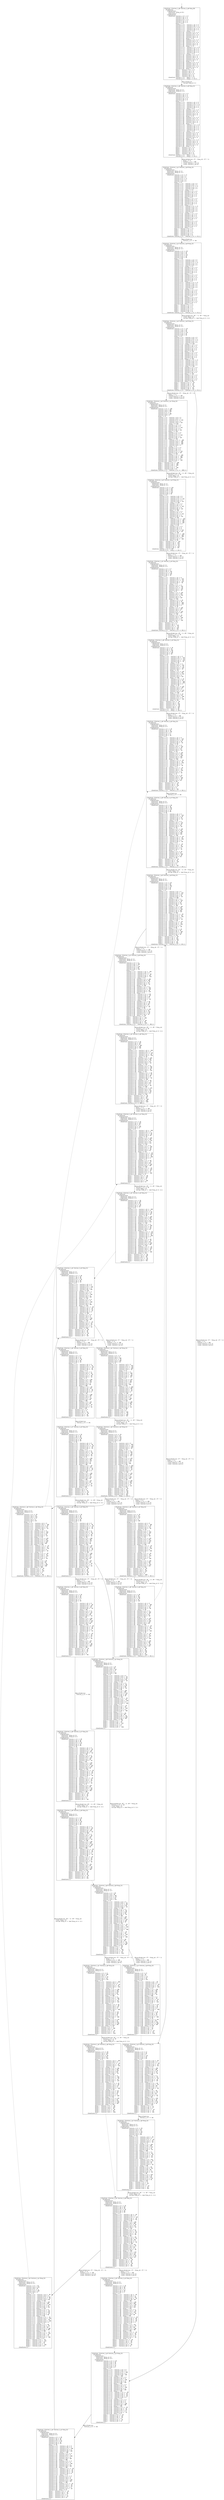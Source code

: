 digraph arg {
	label="";
		node_0 [label="(XtaState (Station_1_q0 Station_2_q0 Ring_S0)\l  (Prod2State\l    (ItpExplState\l      (ExplState (Ring_id 0))\l      (ExplState))\l    (ItpZoneState\l      (ZoneState Station_1_trt >= 0\l                 Station_1_xA >= 0\l                 Station_1_xB >= 0\l                 Station_2_trt >= 0\l                 Station_2_xA >= 0\l                 Station_2_xB >= 0\l                 Ring_t >= 0\l                 Station_1_trt - Station_1_xA <= 0\l                 Station_1_trt - Station_1_xB <= 0\l                 Station_1_trt - Station_2_trt <= 0\l                 Station_1_trt - Station_2_xA <= 0\l                 Station_1_trt - Station_2_xB <= 0\l                 Station_1_trt - Ring_t <= 0\l                 Station_1_xA - Station_1_trt <= 0\l                 Station_1_xA - Station_1_xB <= 0\l                 Station_1_xA - Station_2_trt <= 0\l                 Station_1_xA - Station_2_xA <= 0\l                 Station_1_xA - Station_2_xB <= 0\l                 Station_1_xA - Ring_t <= 0\l                 Station_1_xB - Station_1_trt <= 0\l                 Station_1_xB - Station_1_xA <= 0\l                 Station_1_xB - Station_2_trt <= 0\l                 Station_1_xB - Station_2_xA <= 0\l                 Station_1_xB - Station_2_xB <= 0\l                 Station_1_xB - Ring_t <= 0\l                 Station_2_trt - Station_1_trt <= 0\l                 Station_2_trt - Station_1_xA <= 0\l                 Station_2_trt - Station_1_xB <= 0\l                 Station_2_trt - Station_2_xA <= 0\l                 Station_2_trt - Station_2_xB <= 0\l                 Station_2_trt - Ring_t <= 0\l                 Station_2_xA - Station_1_trt <= 0\l                 Station_2_xA - Station_1_xA <= 0\l                 Station_2_xA - Station_1_xB <= 0\l                 Station_2_xA - Station_2_trt <= 0\l                 Station_2_xA - Station_2_xB <= 0\l                 Station_2_xA - Ring_t <= 0\l                 Station_2_xB - Station_1_trt <= 0\l                 Station_2_xB - Station_1_xA <= 0\l                 Station_2_xB - Station_1_xB <= 0\l                 Station_2_xB - Station_2_trt <= 0\l                 Station_2_xB - Station_2_xA <= 0\l                 Station_2_xB - Ring_t <= 0\l                 Ring_t - Station_1_trt <= 0\l                 Ring_t - Station_1_xA <= 0\l                 Ring_t - Station_1_xB <= 0\l                 Ring_t - Station_2_trt <= 0\l                 Ring_t - Station_2_xA <= 0\l                 Ring_t - Station_2_xB <= 0)\l      (ZoneState Station_1_trt - Ring_t <= 0\l                 Station_2_trt - Ring_t <= 0))))\l",style="solid,filled",fontname="courier",fillcolor="#FFFFFF",color="#000000",shape=rectangle];
		node_1 [label="(XtaState (Station_1_q0 Station_2_q0 Ring_S1)\l  (Prod2State\l    (ItpExplState\l      (ExplState (Ring_id 1))\l      (ExplState (Ring_id 1)))\l    (ItpZoneState\l      (ZoneState Station_1_trt >= 0\l                 Station_1_xA >= 0\l                 Station_1_xB >= 0\l                 Station_2_trt >= 0\l                 Station_2_xA >= 0\l                 Station_2_xB >= 0\l                 Ring_t >= 0\l                 Station_1_trt - Station_1_xA <= 0\l                 Station_1_trt - Station_1_xB <= 0\l                 Station_1_trt - Station_2_trt <= 0\l                 Station_1_trt - Station_2_xA <= 0\l                 Station_1_trt - Station_2_xB <= 0\l                 Station_1_trt - Ring_t <= 0\l                 Station_1_xA - Station_1_trt <= 0\l                 Station_1_xA - Station_1_xB <= 0\l                 Station_1_xA - Station_2_trt <= 0\l                 Station_1_xA - Station_2_xA <= 0\l                 Station_1_xA - Station_2_xB <= 0\l                 Station_1_xA - Ring_t <= 0\l                 Station_1_xB - Station_1_trt <= 0\l                 Station_1_xB - Station_1_xA <= 0\l                 Station_1_xB - Station_2_trt <= 0\l                 Station_1_xB - Station_2_xA <= 0\l                 Station_1_xB - Station_2_xB <= 0\l                 Station_1_xB - Ring_t <= 0\l                 Station_2_trt - Station_1_trt <= 0\l                 Station_2_trt - Station_1_xA <= 0\l                 Station_2_trt - Station_1_xB <= 0\l                 Station_2_trt - Station_2_xA <= 0\l                 Station_2_trt - Station_2_xB <= 0\l                 Station_2_trt - Ring_t <= 0\l                 Station_2_xA - Station_1_trt <= 0\l                 Station_2_xA - Station_1_xA <= 0\l                 Station_2_xA - Station_1_xB <= 0\l                 Station_2_xA - Station_2_trt <= 0\l                 Station_2_xA - Station_2_xB <= 0\l                 Station_2_xA - Ring_t <= 0\l                 Station_2_xB - Station_1_trt <= 0\l                 Station_2_xB - Station_1_xA <= 0\l                 Station_2_xB - Station_1_xB <= 0\l                 Station_2_xB - Station_2_trt <= 0\l                 Station_2_xB - Station_2_xA <= 0\l                 Station_2_xB - Ring_t <= 0\l                 Ring_t - Station_1_trt <= 0\l                 Ring_t - Station_1_xA <= 0\l                 Ring_t - Station_1_xB <= 0\l                 Ring_t - Station_2_trt <= 0\l                 Ring_t - Station_2_xA <= 0\l                 Ring_t - Station_2_xB <= 0)\l      (ZoneState Station_1_trt - Ring_t <= 0\l                 Station_2_trt - Ring_t <= 0))))\l",style="solid,filled",fontname="courier",fillcolor="#FFFFFF",color="#000000",shape=rectangle];
		node_2 [label="(XtaState (Station_1_q2 Station_2_q0 Ring_S2)\l  (Prod2State\l    (ItpExplState\l      (ExplState (Ring_id 1))\l      (ExplState (Ring_id 1)))\l    (ItpZoneState\l      (ZoneState Station_1_trt >= 0\l                 Station_1_xA >= 0\l                 Station_1_xB >= 0\l                 Station_2_trt >= 0\l                 Station_2_xA >= 0\l                 Station_2_xB >= 0\l                 Ring_t >= 0\l                 Station_1_trt - Station_1_xA <= 0\l                 Station_1_trt - Station_1_xB <= 0\l                 Station_1_trt - Station_2_trt <= 0\l                 Station_1_trt - Station_2_xA <= 0\l                 Station_1_trt - Station_2_xB <= 0\l                 Station_1_trt - Ring_t <= 0\l                 Station_1_xA - Station_1_trt <= 0\l                 Station_1_xA - Station_1_xB <= 0\l                 Station_1_xA - Station_2_trt <= 0\l                 Station_1_xA - Station_2_xA <= 0\l                 Station_1_xA - Station_2_xB <= 0\l                 Station_1_xA - Ring_t <= 0\l                 Station_1_xB - Station_1_trt <= 0\l                 Station_1_xB - Station_1_xA <= 0\l                 Station_1_xB - Station_2_trt <= 0\l                 Station_1_xB - Station_2_xA <= 0\l                 Station_1_xB - Station_2_xB <= 0\l                 Station_1_xB - Ring_t <= 0\l                 Station_2_trt - Station_1_trt <= 0\l                 Station_2_trt - Station_1_xA <= 0\l                 Station_2_trt - Station_1_xB <= 0\l                 Station_2_trt - Station_2_xA <= 0\l                 Station_2_trt - Station_2_xB <= 0\l                 Station_2_trt - Ring_t <= 0\l                 Station_2_xA - Station_1_trt <= 0\l                 Station_2_xA - Station_1_xA <= 0\l                 Station_2_xA - Station_1_xB <= 0\l                 Station_2_xA - Station_2_trt <= 0\l                 Station_2_xA - Station_2_xB <= 0\l                 Station_2_xA - Ring_t <= 0\l                 Station_2_xB - Station_1_trt <= 0\l                 Station_2_xB - Station_1_xA <= 0\l                 Station_2_xB - Station_1_xB <= 0\l                 Station_2_xB - Station_2_trt <= 0\l                 Station_2_xB - Station_2_xA <= 0\l                 Station_2_xB - Ring_t <= 0\l                 Ring_t - Station_1_trt <= 0\l                 Ring_t - Station_1_xA <= 0\l                 Ring_t - Station_1_xB <= 0\l                 Ring_t - Station_2_trt <= 0\l                 Ring_t - Station_2_xA <= 0\l                 Ring_t - Station_2_xB <= 0)\l      (ZoneState Station_2_trt - Station_1_trt <= 0))))\l",style="solid,filled",fontname="courier",fillcolor="#FFFFFF",color="#000000",shape=rectangle];
		node_3 [label="(XtaState (Station_1_q3 Station_2_q0 Ring_S2)\l  (Prod2State\l    (ItpExplState\l      (ExplState (Ring_id 1))\l      (ExplState (Ring_id 1)))\l    (ItpZoneState\l      (ZoneState Station_1_trt >= 20\l                 Station_1_xA >= 20\l                 Station_1_xB >= 20\l                 Station_2_trt >= 20\l                 Station_2_xA >= 20\l                 Station_2_xB >= 20\l                 Ring_t >= 20\l                 Station_1_trt - Station_1_xA <= 0\l                 Station_1_trt - Station_1_xB <= 0\l                 Station_1_trt - Station_2_trt <= 0\l                 Station_1_trt - Station_2_xA <= 0\l                 Station_1_trt - Station_2_xB <= 0\l                 Station_1_trt - Ring_t <= 0\l                 Station_1_xA - Station_1_trt <= 0\l                 Station_1_xA - Station_1_xB <= 0\l                 Station_1_xA - Station_2_trt <= 0\l                 Station_1_xA - Station_2_xA <= 0\l                 Station_1_xA - Station_2_xB <= 0\l                 Station_1_xA - Ring_t <= 0\l                 Station_1_xB - Station_1_trt <= 0\l                 Station_1_xB - Station_1_xA <= 0\l                 Station_1_xB - Station_2_trt <= 0\l                 Station_1_xB - Station_2_xA <= 0\l                 Station_1_xB - Station_2_xB <= 0\l                 Station_1_xB - Ring_t <= 0\l                 Station_2_trt - Station_1_trt <= 0\l                 Station_2_trt - Station_1_xA <= 0\l                 Station_2_trt - Station_1_xB <= 0\l                 Station_2_trt - Station_2_xA <= 0\l                 Station_2_trt - Station_2_xB <= 0\l                 Station_2_trt - Ring_t <= 0\l                 Station_2_xA - Station_1_trt <= 0\l                 Station_2_xA - Station_1_xA <= 0\l                 Station_2_xA - Station_1_xB <= 0\l                 Station_2_xA - Station_2_trt <= 0\l                 Station_2_xA - Station_2_xB <= 0\l                 Station_2_xA - Ring_t <= 0\l                 Station_2_xB - Station_1_trt <= 0\l                 Station_2_xB - Station_1_xA <= 0\l                 Station_2_xB - Station_1_xB <= 0\l                 Station_2_xB - Station_2_trt <= 0\l                 Station_2_xB - Station_2_xA <= 0\l                 Station_2_xB - Ring_t <= 0\l                 Ring_t - Station_1_trt <= 0\l                 Ring_t - Station_1_xA <= 0\l                 Ring_t - Station_1_xB <= 0\l                 Ring_t - Station_2_trt <= 0\l                 Ring_t - Station_2_xA <= 0\l                 Ring_t - Station_2_xB <= 0)\l      (ZoneState Station_2_trt - Station_1_trt <= 0))))\l",style="solid,filled",fontname="courier",fillcolor="#FFFFFF",color="#000000",shape=rectangle];
		node_4 [label="(XtaState (Station_1_q4 Station_2_q0 Ring_S1)\l  (Prod2State\l    (ItpExplState\l      (ExplState (Ring_id 2))\l      (ExplState (Ring_id 2)))\l    (ItpZoneState\l      (ZoneState Station_1_trt >= 20\l                 Station_1_xA >= 20\l                 Station_1_xB >= 20\l                 Station_2_trt >= 20\l                 Station_2_xA >= 20\l                 Station_2_xB >= 20\l                 Ring_t >= 0\l                 Station_1_trt - Station_1_xA <= 0\l                 Station_1_trt - Station_1_xB <= 0\l                 Station_1_trt - Station_2_trt <= 0\l                 Station_1_trt - Station_2_xA <= 0\l                 Station_1_trt - Station_2_xB <= 0\l                 Station_1_trt - Ring_t <= 120\l                 Station_1_xA - Station_1_trt <= 0\l                 Station_1_xA - Station_1_xB <= 0\l                 Station_1_xA - Station_2_trt <= 0\l                 Station_1_xA - Station_2_xA <= 0\l                 Station_1_xA - Station_2_xB <= 0\l                 Station_1_xA - Ring_t <= 120\l                 Station_1_xB - Station_1_trt <= 0\l                 Station_1_xB - Station_1_xA <= 0\l                 Station_1_xB - Station_2_trt <= 0\l                 Station_1_xB - Station_2_xA <= 0\l                 Station_1_xB - Station_2_xB <= 0\l                 Station_1_xB - Ring_t <= 120\l                 Station_2_trt - Station_1_trt <= 0\l                 Station_2_trt - Station_1_xA <= 0\l                 Station_2_trt - Station_1_xB <= 0\l                 Station_2_trt - Station_2_xA <= 0\l                 Station_2_trt - Station_2_xB <= 0\l                 Station_2_trt - Ring_t <= 120\l                 Station_2_xA - Station_1_trt <= 0\l                 Station_2_xA - Station_1_xA <= 0\l                 Station_2_xA - Station_1_xB <= 0\l                 Station_2_xA - Station_2_trt <= 0\l                 Station_2_xA - Station_2_xB <= 0\l                 Station_2_xA - Ring_t <= 120\l                 Station_2_xB - Station_1_trt <= 0\l                 Station_2_xB - Station_1_xA <= 0\l                 Station_2_xB - Station_1_xB <= 0\l                 Station_2_xB - Station_2_trt <= 0\l                 Station_2_xB - Station_2_xA <= 0\l                 Station_2_xB - Ring_t <= 120\l                 Ring_t - Station_1_trt <= -20\l                 Ring_t - Station_1_xA <= -20\l                 Ring_t - Station_1_xB <= -20\l                 Ring_t - Station_2_trt <= -20\l                 Ring_t - Station_2_xA <= -20\l                 Ring_t - Station_2_xB <= -20)\l      (ZoneState Station_2_trt - Station_1_trt <= 0))))\l",style="solid,filled",fontname="courier",fillcolor="#FFFFFF",color="#000000",shape=rectangle];
		node_5 [label="(XtaState (Station_1_q4 Station_2_q1 Ring_S2)\l  (Prod2State\l    (ItpExplState\l      (ExplState (Ring_id 2))\l      (ExplState (Ring_id 2)))\l    (ItpZoneState\l      (ZoneState Station_1_trt >= 100\l                 Station_1_xA >= 100\l                 Station_1_xB >= 100\l                 Station_2_trt >= 0\l                 Station_2_xA >= 100\l                 Station_2_xB >= 0\l                 Ring_t >= 0\l                 Station_1_trt - Station_1_xA <= 0\l                 Station_1_trt - Station_1_xB <= 0\l                 Station_1_trt - Station_2_trt <= 120\l                 Station_1_trt - Station_2_xA <= 0\l                 Station_1_trt - Station_2_xB <= 120\l                 Station_1_trt - Ring_t <= 120\l                 Station_1_xA - Station_1_trt <= 0\l                 Station_1_xA - Station_1_xB <= 0\l                 Station_1_xA - Station_2_trt <= 120\l                 Station_1_xA - Station_2_xA <= 0\l                 Station_1_xA - Station_2_xB <= 120\l                 Station_1_xA - Ring_t <= 120\l                 Station_1_xB - Station_1_trt <= 0\l                 Station_1_xB - Station_1_xA <= 0\l                 Station_1_xB - Station_2_trt <= 120\l                 Station_1_xB - Station_2_xA <= 0\l                 Station_1_xB - Station_2_xB <= 120\l                 Station_1_xB - Ring_t <= 120\l                 Station_2_trt - Station_1_trt <= -100\l                 Station_2_trt - Station_1_xA <= -100\l                 Station_2_trt - Station_1_xB <= -100\l                 Station_2_trt - Station_2_xA <= -100\l                 Station_2_trt - Station_2_xB <= 0\l                 Station_2_trt - Ring_t <= 0\l                 Station_2_xA - Station_1_trt <= 0\l                 Station_2_xA - Station_1_xA <= 0\l                 Station_2_xA - Station_1_xB <= 0\l                 Station_2_xA - Station_2_trt <= 120\l                 Station_2_xA - Station_2_xB <= 120\l                 Station_2_xA - Ring_t <= 120\l                 Station_2_xB - Station_1_trt <= -100\l                 Station_2_xB - Station_1_xA <= -100\l                 Station_2_xB - Station_1_xB <= -100\l                 Station_2_xB - Station_2_trt <= 0\l                 Station_2_xB - Station_2_xA <= -100\l                 Station_2_xB - Ring_t <= 0\l                 Ring_t - Station_1_trt <= -100\l                 Ring_t - Station_1_xA <= -100\l                 Ring_t - Station_1_xB <= -100\l                 Ring_t - Station_2_trt <= 0\l                 Ring_t - Station_2_xA <= -100\l                 Ring_t - Station_2_xB <= 0)\l      (ZoneState Station_2_trt - Station_1_trt <= -100))))\l",style="solid,filled",fontname="courier",fillcolor="#FFFFFF",color="#000000",shape=rectangle];
		node_7 [label="(XtaState (Station_1_q4 Station_2_q4 Ring_S1)\l  (Prod2State\l    (ItpExplState\l      (ExplState (Ring_id 1))\l      (ExplState (Ring_id 1)))\l    (ItpZoneState\l      (ZoneState Station_1_trt >= 120\l                 Station_1_xA >= 120\l                 Station_1_xB >= 120\l                 Station_2_trt >= 20\l                 Station_2_xA >= 120\l                 Station_2_xB >= 20\l                 Ring_t >= 0\l                 Station_1_trt - Station_1_xA <= 0\l                 Station_1_trt - Station_1_xB <= 0\l                 Station_1_trt - Station_2_trt <= 120\l                 Station_1_trt - Station_2_xA <= 0\l                 Station_1_trt - Station_2_xB <= 120\l                 Station_1_trt - Ring_t <= 140\l                 Station_1_xA - Station_1_trt <= 0\l                 Station_1_xA - Station_1_xB <= 0\l                 Station_1_xA - Station_2_trt <= 120\l                 Station_1_xA - Station_2_xA <= 0\l                 Station_1_xA - Station_2_xB <= 120\l                 Station_1_xA - Ring_t <= 140\l                 Station_1_xB - Station_1_trt <= 0\l                 Station_1_xB - Station_1_xA <= 0\l                 Station_1_xB - Station_2_trt <= 120\l                 Station_1_xB - Station_2_xA <= 0\l                 Station_1_xB - Station_2_xB <= 120\l                 Station_1_xB - Ring_t <= 140\l                 Station_2_trt - Station_1_trt <= -100\l                 Station_2_trt - Station_1_xA <= -100\l                 Station_2_trt - Station_1_xB <= -100\l                 Station_2_trt - Station_2_xA <= -100\l                 Station_2_trt - Station_2_xB <= 0\l                 Station_2_trt - Ring_t <= 20\l                 Station_2_xA - Station_1_trt <= 0\l                 Station_2_xA - Station_1_xA <= 0\l                 Station_2_xA - Station_1_xB <= 0\l                 Station_2_xA - Station_2_trt <= 120\l                 Station_2_xA - Station_2_xB <= 120\l                 Station_2_xA - Ring_t <= 140\l                 Station_2_xB - Station_1_trt <= -100\l                 Station_2_xB - Station_1_xA <= -100\l                 Station_2_xB - Station_1_xB <= -100\l                 Station_2_xB - Station_2_trt <= 0\l                 Station_2_xB - Station_2_xA <= -100\l                 Station_2_xB - Ring_t <= 20\l                 Ring_t - Station_1_trt <= -120\l                 Ring_t - Station_1_xA <= -120\l                 Ring_t - Station_1_xB <= -120\l                 Ring_t - Station_2_trt <= -20\l                 Ring_t - Station_2_xA <= -120\l                 Ring_t - Station_2_xB <= -20)\l      (ZoneState Station_1_trt >= 120\l                 Station_2_trt - Ring_t <= 20))))\l",style="solid,filled",fontname="courier",fillcolor="#FFFFFF",color="#000000",shape=rectangle];
		node_9 [label="(XtaState (Station_1_q5 Station_2_q4 Ring_S2)\l  (Prod2State\l    (ItpExplState\l      (ExplState (Ring_id 1))\l      (ExplState (Ring_id 1)))\l    (ItpZoneState\l      (ZoneState Station_1_trt >= 0\l                 Station_1_xA >= 0\l                 Station_1_xB >= 120\l                 Station_2_trt >= 20\l                 Station_2_xA >= 120\l                 Station_2_xB >= 20\l                 Ring_t >= 0\l                 Station_1_trt - Station_1_xA <= 0\l                 Station_1_trt - Station_1_xB <= -120\l                 Station_1_trt - Station_2_trt <= -20\l                 Station_1_trt - Station_2_xA <= -120\l                 Station_1_trt - Station_2_xB <= -20\l                 Station_1_trt - Ring_t <= 0\l                 Station_1_xA - Station_1_trt <= 0\l                 Station_1_xA - Station_1_xB <= -120\l                 Station_1_xA - Station_2_trt <= -20\l                 Station_1_xA - Station_2_xA <= -120\l                 Station_1_xA - Station_2_xB <= -20\l                 Station_1_xA - Ring_t <= 0\l                 Station_1_xB - Station_1_trt <= 140\l                 Station_1_xB - Station_1_xA <= 140\l                 Station_1_xB - Station_2_trt <= 120\l                 Station_1_xB - Station_2_xA <= 0\l                 Station_1_xB - Station_2_xB <= 120\l                 Station_1_xB - Ring_t <= 140\l                 Station_2_trt - Station_1_trt <= 20\l                 Station_2_trt - Station_1_xA <= 20\l                 Station_2_trt - Station_1_xB <= -100\l                 Station_2_trt - Station_2_xA <= -100\l                 Station_2_trt - Station_2_xB <= 0\l                 Station_2_trt - Ring_t <= 20\l                 Station_2_xA - Station_1_trt <= 140\l                 Station_2_xA - Station_1_xA <= 140\l                 Station_2_xA - Station_1_xB <= 0\l                 Station_2_xA - Station_2_trt <= 120\l                 Station_2_xA - Station_2_xB <= 120\l                 Station_2_xA - Ring_t <= 140\l                 Station_2_xB - Station_1_trt <= 20\l                 Station_2_xB - Station_1_xA <= 20\l                 Station_2_xB - Station_1_xB <= -100\l                 Station_2_xB - Station_2_trt <= 0\l                 Station_2_xB - Station_2_xA <= -100\l                 Station_2_xB - Ring_t <= 20\l                 Ring_t - Station_1_trt <= 0\l                 Ring_t - Station_1_xA <= 0\l                 Ring_t - Station_1_xB <= -120\l                 Ring_t - Station_2_trt <= -20\l                 Ring_t - Station_2_xA <= -120\l                 Ring_t - Station_2_xB <= -20)\l      (ZoneState Station_2_trt - Station_1_trt <= 20))))\l",style="solid,filled",fontname="courier",fillcolor="#FFFFFF",color="#000000",shape=rectangle];
		node_11 [label="(XtaState (Station_1_q0 Station_2_q4 Ring_S1)\l  (Prod2State\l    (ItpExplState\l      (ExplState (Ring_id 2))\l      (ExplState (Ring_id 2)))\l    (ItpZoneState\l      (ZoneState Station_1_trt >= 20\l                 Station_1_xA >= 20\l                 Station_1_xB >= 140\l                 Station_2_trt >= 40\l                 Station_2_xA >= 140\l                 Station_2_xB >= 40\l                 Ring_t >= 0\l                 Station_1_trt - Station_1_xA <= 0\l                 Station_1_trt - Station_1_xB <= -120\l                 Station_1_trt - Station_2_trt <= -20\l                 Station_1_trt - Station_2_xA <= -120\l                 Station_1_trt - Station_2_xB <= -20\l                 Station_1_trt - Ring_t <= 20\l                 Station_1_xA - Station_1_trt <= 0\l                 Station_1_xA - Station_1_xB <= -120\l                 Station_1_xA - Station_2_trt <= -20\l                 Station_1_xA - Station_2_xA <= -120\l                 Station_1_xA - Station_2_xB <= -20\l                 Station_1_xA - Ring_t <= 20\l                 Station_1_xB - Station_1_trt <= 140\l                 Station_1_xB - Station_1_xA <= 140\l                 Station_1_xB - Station_2_trt <= 120\l                 Station_1_xB - Station_2_xA <= 0\l                 Station_1_xB - Station_2_xB <= 120\l                 Station_1_xB - Ring_t <= 160\l                 Station_2_trt - Station_1_trt <= 20\l                 Station_2_trt - Station_1_xA <= 20\l                 Station_2_trt - Station_1_xB <= -100\l                 Station_2_trt - Station_2_xA <= -100\l                 Station_2_trt - Station_2_xB <= 0\l                 Station_2_trt - Ring_t <= 40\l                 Station_2_xA - Station_1_trt <= 140\l                 Station_2_xA - Station_1_xA <= 140\l                 Station_2_xA - Station_1_xB <= 0\l                 Station_2_xA - Station_2_trt <= 120\l                 Station_2_xA - Station_2_xB <= 120\l                 Station_2_xA - Ring_t <= 160\l                 Station_2_xB - Station_1_trt <= 20\l                 Station_2_xB - Station_1_xA <= 20\l                 Station_2_xB - Station_1_xB <= -100\l                 Station_2_xB - Station_2_trt <= 0\l                 Station_2_xB - Station_2_xA <= -100\l                 Station_2_xB - Ring_t <= 40\l                 Ring_t - Station_1_trt <= -20\l                 Ring_t - Station_1_xA <= -20\l                 Ring_t - Station_1_xB <= -140\l                 Ring_t - Station_2_trt <= -40\l                 Ring_t - Station_2_xA <= -140\l                 Ring_t - Station_2_xB <= -40)\l      (ZoneState Station_2_trt - Ring_t <= 40\l                 Station_1_trt - Ring_t <= 20))))\l",style="solid,filled",fontname="courier",fillcolor="#FFFFFF",color="#000000",shape=rectangle];
		node_14 [label="(XtaState (Station_1_q0 Station_2_q6 Ring_S2)\l  (Prod2State\l    (ItpExplState\l      (ExplState (Ring_id 2))\l      (ExplState (Ring_id 2)))\l    (ItpZoneState\l      (ZoneState Station_1_trt >= 20\l                 Station_1_xA >= 20\l                 Station_1_xB >= 140\l                 Station_2_trt >= 0\l                 Station_2_xA >= 0\l                 Station_2_xB >= 40\l                 Ring_t >= 0\l                 Station_1_trt - Station_1_xA <= 0\l                 Station_1_trt - Station_1_xB <= -120\l                 Station_1_trt - Station_2_trt <= 20\l                 Station_1_trt - Station_2_xA <= 20\l                 Station_1_trt - Station_2_xB <= -20\l                 Station_1_trt - Ring_t <= 20\l                 Station_1_xA - Station_1_trt <= 0\l                 Station_1_xA - Station_1_xB <= -120\l                 Station_1_xA - Station_2_trt <= 20\l                 Station_1_xA - Station_2_xA <= 20\l                 Station_1_xA - Station_2_xB <= -20\l                 Station_1_xA - Ring_t <= 20\l                 Station_1_xB - Station_1_trt <= 140\l                 Station_1_xB - Station_1_xA <= 140\l                 Station_1_xB - Station_2_trt <= 160\l                 Station_1_xB - Station_2_xA <= 160\l                 Station_1_xB - Station_2_xB <= 120\l                 Station_1_xB - Ring_t <= 160\l                 Station_2_trt - Station_1_trt <= -20\l                 Station_2_trt - Station_1_xA <= -20\l                 Station_2_trt - Station_1_xB <= -140\l                 Station_2_trt - Station_2_xA <= 0\l                 Station_2_trt - Station_2_xB <= -40\l                 Station_2_trt - Ring_t <= 0\l                 Station_2_xA - Station_1_trt <= -20\l                 Station_2_xA - Station_1_xA <= -20\l                 Station_2_xA - Station_1_xB <= -140\l                 Station_2_xA - Station_2_trt <= 0\l                 Station_2_xA - Station_2_xB <= -40\l                 Station_2_xA - Ring_t <= 0\l                 Station_2_xB - Station_1_trt <= 20\l                 Station_2_xB - Station_1_xA <= 20\l                 Station_2_xB - Station_1_xB <= -100\l                 Station_2_xB - Station_2_trt <= 40\l                 Station_2_xB - Station_2_xA <= 40\l                 Station_2_xB - Ring_t <= 40\l                 Ring_t - Station_1_trt <= -20\l                 Ring_t - Station_1_xA <= -20\l                 Ring_t - Station_1_xB <= -140\l                 Ring_t - Station_2_trt <= 0\l                 Ring_t - Station_2_xA <= 0\l                 Ring_t - Station_2_xB <= -40)\l      (ZoneState Station_1_trt - Station_2_trt <= 20))))\l",style="solid,filled",fontname="courier",fillcolor="#FFFFFF",color="#000000",shape=rectangle];
		node_17 [label="(XtaState (Station_1_q0 Station_2_q7 Ring_S2)\l  (Prod2State\l    (ItpExplState\l      (ExplState (Ring_id 2))\l      (ExplState (Ring_id 2)))\l    (ItpZoneState\l      (ZoneState Station_1_trt >= 40\l                 Station_1_xA >= 40\l                 Station_1_xB >= 160\l                 Station_2_trt >= 20\l                 Station_2_xA >= 20\l                 Station_2_xB >= 60\l                 Ring_t >= 20\l                 Station_1_trt - Station_1_xA <= 0\l                 Station_1_trt - Station_1_xB <= -120\l                 Station_1_trt - Station_2_trt <= 20\l                 Station_1_trt - Station_2_xA <= 20\l                 Station_1_trt - Station_2_xB <= -20\l                 Station_1_trt - Ring_t <= 20\l                 Station_1_xA - Station_1_trt <= 0\l                 Station_1_xA - Station_1_xB <= -120\l                 Station_1_xA - Station_2_trt <= 20\l                 Station_1_xA - Station_2_xA <= 20\l                 Station_1_xA - Station_2_xB <= -20\l                 Station_1_xA - Ring_t <= 20\l                 Station_1_xB - Station_1_trt <= 140\l                 Station_1_xB - Station_1_xA <= 140\l                 Station_1_xB - Station_2_trt <= 160\l                 Station_1_xB - Station_2_xA <= 160\l                 Station_1_xB - Station_2_xB <= 120\l                 Station_1_xB - Ring_t <= 160\l                 Station_2_trt - Station_1_trt <= -20\l                 Station_2_trt - Station_1_xA <= -20\l                 Station_2_trt - Station_1_xB <= -140\l                 Station_2_trt - Station_2_xA <= 0\l                 Station_2_trt - Station_2_xB <= -40\l                 Station_2_trt - Ring_t <= 0\l                 Station_2_xA - Station_1_trt <= -20\l                 Station_2_xA - Station_1_xA <= -20\l                 Station_2_xA - Station_1_xB <= -140\l                 Station_2_xA - Station_2_trt <= 0\l                 Station_2_xA - Station_2_xB <= -40\l                 Station_2_xA - Ring_t <= 0\l                 Station_2_xB - Station_1_trt <= 20\l                 Station_2_xB - Station_1_xA <= 20\l                 Station_2_xB - Station_1_xB <= -100\l                 Station_2_xB - Station_2_trt <= 40\l                 Station_2_xB - Station_2_xA <= 40\l                 Station_2_xB - Ring_t <= 40\l                 Ring_t - Station_1_trt <= -20\l                 Ring_t - Station_1_xA <= -20\l                 Ring_t - Station_1_xB <= -140\l                 Ring_t - Station_2_trt <= 0\l                 Ring_t - Station_2_xA <= 0\l                 Ring_t - Station_2_xB <= -40)\l      (ZoneState Station_1_trt - Station_2_trt <= 20))))\l",style="solid,filled",fontname="courier",fillcolor="#FFFFFF",color="#000000",shape=rectangle];
		node_21 [label="(XtaState (Station_1_q0 Station_2_q0 Ring_S1)\l  (Prod2State\l    (ItpExplState\l      (ExplState (Ring_id 1))\l      (ExplState (Ring_id 1)))\l    (ItpZoneState\l      (ZoneState Station_1_trt >= 40\l                 Station_1_xA >= 40\l                 Station_1_xB >= 160\l                 Station_2_trt >= 20\l                 Station_2_xA >= 20\l                 Station_2_xB >= 60\l                 Ring_t >= 0\l                 Station_1_trt - Station_1_xA <= 0\l                 Station_1_trt - Station_1_xB <= -120\l                 Station_1_trt - Station_2_trt <= 20\l                 Station_1_trt - Station_2_xA <= 20\l                 Station_1_trt - Station_2_xB <= -20\l                 Station_1_trt - Ring_t <= 100\l                 Station_1_xA - Station_1_trt <= 0\l                 Station_1_xA - Station_1_xB <= -120\l                 Station_1_xA - Station_2_trt <= 20\l                 Station_1_xA - Station_2_xA <= 20\l                 Station_1_xA - Station_2_xB <= -20\l                 Station_1_xA - Ring_t <= 100\l                 Station_1_xB - Station_1_trt <= 140\l                 Station_1_xB - Station_1_xA <= 140\l                 Station_1_xB - Station_2_trt <= 160\l                 Station_1_xB - Station_2_xA <= 160\l                 Station_1_xB - Station_2_xB <= 120\l                 Station_1_xB - Ring_t <= 240\l                 Station_2_trt - Station_1_trt <= -20\l                 Station_2_trt - Station_1_xA <= -20\l                 Station_2_trt - Station_1_xB <= -140\l                 Station_2_trt - Station_2_xA <= 0\l                 Station_2_trt - Station_2_xB <= -40\l                 Station_2_trt - Ring_t <= 80\l                 Station_2_xA - Station_1_trt <= -20\l                 Station_2_xA - Station_1_xA <= -20\l                 Station_2_xA - Station_1_xB <= -140\l                 Station_2_xA - Station_2_trt <= 0\l                 Station_2_xA - Station_2_xB <= -40\l                 Station_2_xA - Ring_t <= 80\l                 Station_2_xB - Station_1_trt <= 20\l                 Station_2_xB - Station_1_xA <= 20\l                 Station_2_xB - Station_1_xB <= -100\l                 Station_2_xB - Station_2_trt <= 40\l                 Station_2_xB - Station_2_xA <= 40\l                 Station_2_xB - Ring_t <= 120\l                 Ring_t - Station_1_trt <= -40\l                 Ring_t - Station_1_xA <= -40\l                 Ring_t - Station_1_xB <= -160\l                 Ring_t - Station_2_trt <= -20\l                 Ring_t - Station_2_xA <= -20\l                 Ring_t - Station_2_xB <= -60)\l      (ZoneState Station_1_trt - Station_2_trt <= 20))))\l",style="solid,filled",fontname="courier",fillcolor="#FFFFFF",color="#000000",shape=rectangle];
		node_23 [label="(XtaState (Station_1_q1 Station_2_q0 Ring_S2)\l  (Prod2State\l    (ItpExplState\l      (ExplState (Ring_id 1))\l      (ExplState (Ring_id 1)))\l    (ItpZoneState\l      (ZoneState Station_1_trt >= 0\l                 Station_1_xA >= 100\l                 Station_1_xB >= 0\l                 Station_2_trt >= 80\l                 Station_2_xA >= 80\l                 Station_2_xB >= 120\l                 Ring_t >= 0\l                 Station_1_trt - Station_1_xA <= -100\l                 Station_1_trt - Station_1_xB <= 0\l                 Station_1_trt - Station_2_trt <= -80\l                 Station_1_trt - Station_2_xA <= -80\l                 Station_1_trt - Station_2_xB <= -120\l                 Station_1_trt - Ring_t <= 0\l                 Station_1_xA - Station_1_trt <= 100\l                 Station_1_xA - Station_1_xB <= 100\l                 Station_1_xA - Station_2_trt <= 20\l                 Station_1_xA - Station_2_xA <= 20\l                 Station_1_xA - Station_2_xB <= -20\l                 Station_1_xA - Ring_t <= 100\l                 Station_1_xB - Station_1_trt <= 0\l                 Station_1_xB - Station_1_xA <= -100\l                 Station_1_xB - Station_2_trt <= -80\l                 Station_1_xB - Station_2_xA <= -80\l                 Station_1_xB - Station_2_xB <= -120\l                 Station_1_xB - Ring_t <= 0\l                 Station_2_trt - Station_1_trt <= 80\l                 Station_2_trt - Station_1_xA <= -20\l                 Station_2_trt - Station_1_xB <= 80\l                 Station_2_trt - Station_2_xA <= 0\l                 Station_2_trt - Station_2_xB <= -40\l                 Station_2_trt - Ring_t <= 80\l                 Station_2_xA - Station_1_trt <= 80\l                 Station_2_xA - Station_1_xA <= -20\l                 Station_2_xA - Station_1_xB <= 80\l                 Station_2_xA - Station_2_trt <= 0\l                 Station_2_xA - Station_2_xB <= -40\l                 Station_2_xA - Ring_t <= 80\l                 Station_2_xB - Station_1_trt <= 120\l                 Station_2_xB - Station_1_xA <= 20\l                 Station_2_xB - Station_1_xB <= 120\l                 Station_2_xB - Station_2_trt <= 40\l                 Station_2_xB - Station_2_xA <= 40\l                 Station_2_xB - Ring_t <= 120\l                 Ring_t - Station_1_trt <= 0\l                 Ring_t - Station_1_xA <= -100\l                 Ring_t - Station_1_xB <= 0\l                 Ring_t - Station_2_trt <= -80\l                 Ring_t - Station_2_xA <= -80\l                 Ring_t - Station_2_xB <= -120)\l      (ZoneState Station_1_trt - Station_2_trt <= -80))))\l",style="solid,filled",fontname="courier",fillcolor="#FFFFFF",color="#000000",shape=rectangle];
		node_25 [label="(XtaState (Station_1_q4 Station_2_q0 Ring_S1)\l  (Prod2State\l    (ItpExplState\l      (ExplState (Ring_id 2))\l      (ExplState (Ring_id 2)))\l    (ItpZoneState\l      (ZoneState Station_1_trt >= 20\l                 Station_1_xA >= 120\l                 Station_1_xB >= 20\l                 Station_2_trt >= 100\l                 Station_2_xA >= 100\l                 Station_2_xB >= 140\l                 Ring_t >= 0\l                 Station_1_trt - Station_1_xA <= -100\l                 Station_1_trt - Station_1_xB <= 0\l                 Station_1_trt - Station_2_trt <= -80\l                 Station_1_trt - Station_2_xA <= -80\l                 Station_1_trt - Station_2_xB <= -120\l                 Station_1_trt - Ring_t <= 20\l                 Station_1_xA - Station_1_trt <= 100\l                 Station_1_xA - Station_1_xB <= 100\l                 Station_1_xA - Station_2_trt <= 20\l                 Station_1_xA - Station_2_xA <= 20\l                 Station_1_xA - Station_2_xB <= -20\l                 Station_1_xA - Ring_t <= 120\l                 Station_1_xB - Station_1_trt <= 0\l                 Station_1_xB - Station_1_xA <= -100\l                 Station_1_xB - Station_2_trt <= -80\l                 Station_1_xB - Station_2_xA <= -80\l                 Station_1_xB - Station_2_xB <= -120\l                 Station_1_xB - Ring_t <= 20\l                 Station_2_trt - Station_1_trt <= 80\l                 Station_2_trt - Station_1_xA <= -20\l                 Station_2_trt - Station_1_xB <= 80\l                 Station_2_trt - Station_2_xA <= 0\l                 Station_2_trt - Station_2_xB <= -40\l                 Station_2_trt - Ring_t <= 100\l                 Station_2_xA - Station_1_trt <= 80\l                 Station_2_xA - Station_1_xA <= -20\l                 Station_2_xA - Station_1_xB <= 80\l                 Station_2_xA - Station_2_trt <= 0\l                 Station_2_xA - Station_2_xB <= -40\l                 Station_2_xA - Ring_t <= 100\l                 Station_2_xB - Station_1_trt <= 120\l                 Station_2_xB - Station_1_xA <= 20\l                 Station_2_xB - Station_1_xB <= 120\l                 Station_2_xB - Station_2_trt <= 40\l                 Station_2_xB - Station_2_xA <= 40\l                 Station_2_xB - Ring_t <= 140\l                 Ring_t - Station_1_trt <= -20\l                 Ring_t - Station_1_xA <= -120\l                 Ring_t - Station_1_xB <= -20\l                 Ring_t - Station_2_trt <= -100\l                 Ring_t - Station_2_xA <= -100\l                 Ring_t - Station_2_xB <= -140)\l      (ZoneState Station_2_trt >= 100))))\l",style="solid,filled",fontname="courier",fillcolor="#FFFFFF",color="#000000",shape=rectangle];
		node_27 [label="(XtaState (Station_1_q4 Station_2_q1 Ring_S2)\l  (Prod2State\l    (ItpExplState\l      (ExplState (Ring_id 2))\l      (ExplState (Ring_id 2)))\l    (ItpZoneState\l      (ZoneState Station_1_trt >= 20\l                 Station_1_xA >= 120\l                 Station_1_xB >= 20\l                 Station_2_trt >= 0\l                 Station_2_xA >= 100\l                 Station_2_xB >= 0\l                 Ring_t >= 0\l                 Station_1_trt - Station_1_xA <= -100\l                 Station_1_trt - Station_1_xB <= 0\l                 Station_1_trt - Station_2_trt <= 20\l                 Station_1_trt - Station_2_xA <= -80\l                 Station_1_trt - Station_2_xB <= 20\l                 Station_1_trt - Ring_t <= 20\l                 Station_1_xA - Station_1_trt <= 100\l                 Station_1_xA - Station_1_xB <= 100\l                 Station_1_xA - Station_2_trt <= 120\l                 Station_1_xA - Station_2_xA <= 20\l                 Station_1_xA - Station_2_xB <= 120\l                 Station_1_xA - Ring_t <= 120\l                 Station_1_xB - Station_1_trt <= 0\l                 Station_1_xB - Station_1_xA <= -100\l                 Station_1_xB - Station_2_trt <= 20\l                 Station_1_xB - Station_2_xA <= -80\l                 Station_1_xB - Station_2_xB <= 20\l                 Station_1_xB - Ring_t <= 20\l                 Station_2_trt - Station_1_trt <= -20\l                 Station_2_trt - Station_1_xA <= -120\l                 Station_2_trt - Station_1_xB <= -20\l                 Station_2_trt - Station_2_xA <= -100\l                 Station_2_trt - Station_2_xB <= 0\l                 Station_2_trt - Ring_t <= 0\l                 Station_2_xA - Station_1_trt <= 80\l                 Station_2_xA - Station_1_xA <= -20\l                 Station_2_xA - Station_1_xB <= 80\l                 Station_2_xA - Station_2_trt <= 100\l                 Station_2_xA - Station_2_xB <= 100\l                 Station_2_xA - Ring_t <= 100\l                 Station_2_xB - Station_1_trt <= -20\l                 Station_2_xB - Station_1_xA <= -120\l                 Station_2_xB - Station_1_xB <= -20\l                 Station_2_xB - Station_2_trt <= 0\l                 Station_2_xB - Station_2_xA <= -100\l                 Station_2_xB - Ring_t <= 0\l                 Ring_t - Station_1_trt <= -20\l                 Ring_t - Station_1_xA <= -120\l                 Ring_t - Station_1_xB <= -20\l                 Ring_t - Station_2_trt <= 0\l                 Ring_t - Station_2_xA <= -100\l                 Ring_t - Station_2_xB <= 0)\l      (ZoneState))))\l",style="solid,filled",fontname="courier",fillcolor="#FFFFFF",color="#000000",shape=rectangle];
		node_29 [label="(XtaState (Station_1_q4 Station_2_q4 Ring_S1)\l  (Prod2State\l    (ItpExplState\l      (ExplState (Ring_id 1))\l      (ExplState (Ring_id 1)))\l    (ItpZoneState\l      (ZoneState Station_1_trt >= 40\l                 Station_1_xA >= 140\l                 Station_1_xB >= 40\l                 Station_2_trt >= 20\l                 Station_2_xA >= 120\l                 Station_2_xB >= 20\l                 Ring_t >= 0\l                 Station_1_trt - Station_1_xA <= -100\l                 Station_1_trt - Station_1_xB <= 0\l                 Station_1_trt - Station_2_trt <= 20\l                 Station_1_trt - Station_2_xA <= -80\l                 Station_1_trt - Station_2_xB <= 20\l                 Station_1_trt - Ring_t <= 40\l                 Station_1_xA - Station_1_trt <= 100\l                 Station_1_xA - Station_1_xB <= 100\l                 Station_1_xA - Station_2_trt <= 120\l                 Station_1_xA - Station_2_xA <= 20\l                 Station_1_xA - Station_2_xB <= 120\l                 Station_1_xA - Ring_t <= 140\l                 Station_1_xB - Station_1_trt <= 0\l                 Station_1_xB - Station_1_xA <= -100\l                 Station_1_xB - Station_2_trt <= 20\l                 Station_1_xB - Station_2_xA <= -80\l                 Station_1_xB - Station_2_xB <= 20\l                 Station_1_xB - Ring_t <= 40\l                 Station_2_trt - Station_1_trt <= -20\l                 Station_2_trt - Station_1_xA <= -120\l                 Station_2_trt - Station_1_xB <= -20\l                 Station_2_trt - Station_2_xA <= -100\l                 Station_2_trt - Station_2_xB <= 0\l                 Station_2_trt - Ring_t <= 20\l                 Station_2_xA - Station_1_trt <= 80\l                 Station_2_xA - Station_1_xA <= -20\l                 Station_2_xA - Station_1_xB <= 80\l                 Station_2_xA - Station_2_trt <= 100\l                 Station_2_xA - Station_2_xB <= 100\l                 Station_2_xA - Ring_t <= 120\l                 Station_2_xB - Station_1_trt <= -20\l                 Station_2_xB - Station_1_xA <= -120\l                 Station_2_xB - Station_1_xB <= -20\l                 Station_2_xB - Station_2_trt <= 0\l                 Station_2_xB - Station_2_xA <= -100\l                 Station_2_xB - Ring_t <= 20\l                 Ring_t - Station_1_trt <= -40\l                 Ring_t - Station_1_xA <= -140\l                 Ring_t - Station_1_xB <= -40\l                 Ring_t - Station_2_trt <= -20\l                 Ring_t - Station_2_xA <= -120\l                 Ring_t - Station_2_xB <= -20)\l      (ZoneState))))\l",style="solid,filled",fontname="courier",fillcolor="#FFFFFF",color="#000000",shape=rectangle];
		node_10 [label="(XtaState (Station_1_q4 Station_2_q4 Ring_S1)\l  (Prod2State\l    (ItpExplState\l      (ExplState (Ring_id 1))\l      (ExplState (Ring_id 1)))\l    (ItpZoneState\l      (ZoneState Station_1_trt >= 40\l                 Station_1_xA >= 40\l                 Station_1_xB >= 40\l                 Station_2_trt >= 20\l                 Station_2_xA >= 40\l                 Station_2_xB >= 20\l                 Ring_t >= 0\l                 Station_1_trt - Station_1_xA <= 0\l                 Station_1_trt - Station_1_xB <= 0\l                 Station_1_trt - Station_2_trt < 100\l                 Station_1_trt - Station_2_xA <= 0\l                 Station_1_trt - Station_2_xB < 100\l                 Station_1_trt - Ring_t <= 120\l                 Station_1_xA - Station_1_trt <= 0\l                 Station_1_xA - Station_1_xB <= 0\l                 Station_1_xA - Station_2_trt < 100\l                 Station_1_xA - Station_2_xA <= 0\l                 Station_1_xA - Station_2_xB < 100\l                 Station_1_xA - Ring_t <= 120\l                 Station_1_xB - Station_1_trt <= 0\l                 Station_1_xB - Station_1_xA <= 0\l                 Station_1_xB - Station_2_trt < 100\l                 Station_1_xB - Station_2_xA <= 0\l                 Station_1_xB - Station_2_xB < 100\l                 Station_1_xB - Ring_t <= 120\l                 Station_2_trt - Station_1_trt <= -20\l                 Station_2_trt - Station_1_xA <= -20\l                 Station_2_trt - Station_1_xB <= -20\l                 Station_2_trt - Station_2_xA <= -20\l                 Station_2_trt - Station_2_xB <= 0\l                 Station_2_trt - Ring_t <= 100\l                 Station_2_xA - Station_1_trt <= 0\l                 Station_2_xA - Station_1_xA <= 0\l                 Station_2_xA - Station_1_xB <= 0\l                 Station_2_xA - Station_2_trt < 100\l                 Station_2_xA - Station_2_xB < 100\l                 Station_2_xA - Ring_t <= 120\l                 Station_2_xB - Station_1_trt <= -20\l                 Station_2_xB - Station_1_xA <= -20\l                 Station_2_xB - Station_1_xB <= -20\l                 Station_2_xB - Station_2_trt <= 0\l                 Station_2_xB - Station_2_xA <= -20\l                 Station_2_xB - Ring_t <= 100\l                 Ring_t - Station_1_trt <= -40\l                 Ring_t - Station_1_xA <= -40\l                 Ring_t - Station_1_xB <= -40\l                 Ring_t - Station_2_trt <= -20\l                 Ring_t - Station_2_xA <= -40\l                 Ring_t - Station_2_xB <= -20)\l      (ZoneState))))\l",style="solid,filled",fontname="courier",fillcolor="#FFFFFF",color="#000000",shape=rectangle];
		node_13 [label="(XtaState (Station_1_q6 Station_2_q4 Ring_S2)\l  (Prod2State\l    (ItpExplState\l      (ExplState (Ring_id 1))\l      (ExplState (Ring_id 1)))\l    (ItpZoneState\l      (ZoneState Station_1_trt >= 0\l                 Station_1_xA >= 0\l                 Station_1_xB >= 40\l                 Station_2_trt >= 20\l                 Station_2_xA >= 40\l                 Station_2_xB >= 20\l                 Ring_t >= 0\l                 Station_1_trt - Station_1_xA <= 0\l                 Station_1_trt - Station_1_xB <= -40\l                 Station_1_trt - Station_2_trt <= -20\l                 Station_1_trt - Station_2_xA <= -40\l                 Station_1_trt - Station_2_xB <= -20\l                 Station_1_trt - Ring_t <= 0\l                 Station_1_xA - Station_1_trt <= 0\l                 Station_1_xA - Station_1_xB <= -40\l                 Station_1_xA - Station_2_trt <= -20\l                 Station_1_xA - Station_2_xA <= -40\l                 Station_1_xA - Station_2_xB <= -20\l                 Station_1_xA - Ring_t <= 0\l                 Station_1_xB - Station_1_trt < 100\l                 Station_1_xB - Station_1_xA < 100\l                 Station_1_xB - Station_2_trt < 80\l                 Station_1_xB - Station_2_xA <= 0\l                 Station_1_xB - Station_2_xB < 80\l                 Station_1_xB - Ring_t < 100\l                 Station_2_trt - Station_1_trt < 80\l                 Station_2_trt - Station_1_xA < 80\l                 Station_2_trt - Station_1_xB <= -20\l                 Station_2_trt - Station_2_xA <= -20\l                 Station_2_trt - Station_2_xB <= 0\l                 Station_2_trt - Ring_t < 80\l                 Station_2_xA - Station_1_trt < 100\l                 Station_2_xA - Station_1_xA < 100\l                 Station_2_xA - Station_1_xB <= 0\l                 Station_2_xA - Station_2_trt < 80\l                 Station_2_xA - Station_2_xB < 80\l                 Station_2_xA - Ring_t < 100\l                 Station_2_xB - Station_1_trt < 80\l                 Station_2_xB - Station_1_xA < 80\l                 Station_2_xB - Station_1_xB <= -20\l                 Station_2_xB - Station_2_trt <= 0\l                 Station_2_xB - Station_2_xA <= -20\l                 Station_2_xB - Ring_t < 80\l                 Ring_t - Station_1_trt <= 0\l                 Ring_t - Station_1_xA <= 0\l                 Ring_t - Station_1_xB <= -40\l                 Ring_t - Station_2_trt <= -20\l                 Ring_t - Station_2_xA <= -40\l                 Ring_t - Station_2_xB <= -20)\l      (ZoneState))))\l",style="solid,filled",fontname="courier",fillcolor="#FFFFFF",color="#000000",shape=rectangle];
		node_16 [label="(XtaState (Station_1_q7 Station_2_q4 Ring_S2)\l  (Prod2State\l    (ItpExplState\l      (ExplState (Ring_id 1))\l      (ExplState (Ring_id 1)))\l    (ItpZoneState\l      (ZoneState Station_1_trt >= 20\l                 Station_1_xA >= 20\l                 Station_1_xB >= 60\l                 Station_2_trt >= 40\l                 Station_2_xA >= 60\l                 Station_2_xB >= 40\l                 Ring_t >= 20\l                 Station_1_trt - Station_1_xA <= 0\l                 Station_1_trt - Station_1_xB <= -40\l                 Station_1_trt - Station_2_trt <= -20\l                 Station_1_trt - Station_2_xA <= -40\l                 Station_1_trt - Station_2_xB <= -20\l                 Station_1_trt - Ring_t <= 0\l                 Station_1_xA - Station_1_trt <= 0\l                 Station_1_xA - Station_1_xB <= -40\l                 Station_1_xA - Station_2_trt <= -20\l                 Station_1_xA - Station_2_xA <= -40\l                 Station_1_xA - Station_2_xB <= -20\l                 Station_1_xA - Ring_t <= 0\l                 Station_1_xB - Station_1_trt < 100\l                 Station_1_xB - Station_1_xA < 100\l                 Station_1_xB - Station_2_trt < 80\l                 Station_1_xB - Station_2_xA <= 0\l                 Station_1_xB - Station_2_xB < 80\l                 Station_1_xB - Ring_t < 100\l                 Station_2_trt - Station_1_trt < 80\l                 Station_2_trt - Station_1_xA < 80\l                 Station_2_trt - Station_1_xB <= -20\l                 Station_2_trt - Station_2_xA <= -20\l                 Station_2_trt - Station_2_xB <= 0\l                 Station_2_trt - Ring_t < 80\l                 Station_2_xA - Station_1_trt < 100\l                 Station_2_xA - Station_1_xA < 100\l                 Station_2_xA - Station_1_xB <= 0\l                 Station_2_xA - Station_2_trt < 80\l                 Station_2_xA - Station_2_xB < 80\l                 Station_2_xA - Ring_t < 100\l                 Station_2_xB - Station_1_trt < 80\l                 Station_2_xB - Station_1_xA < 80\l                 Station_2_xB - Station_1_xB <= -20\l                 Station_2_xB - Station_2_trt <= 0\l                 Station_2_xB - Station_2_xA <= -20\l                 Station_2_xB - Ring_t < 80\l                 Ring_t - Station_1_trt <= 0\l                 Ring_t - Station_1_xA <= 0\l                 Ring_t - Station_1_xB <= -40\l                 Ring_t - Station_2_trt <= -20\l                 Ring_t - Station_2_xA <= -40\l                 Ring_t - Station_2_xB <= -20)\l      (ZoneState))))\l",style="solid,filled",fontname="courier",fillcolor="#FFFFFF",color="#000000",shape=rectangle];
		node_20 [label="(XtaState (Station_1_q0 Station_2_q4 Ring_S1)\l  (Prod2State\l    (ItpExplState\l      (ExplState (Ring_id 2))\l      (ExplState (Ring_id 2)))\l    (ItpZoneState\l      (ZoneState Station_1_trt >= 20\l                 Station_1_xA >= 20\l                 Station_1_xB >= 60\l                 Station_2_trt >= 40\l                 Station_2_xA >= 60\l                 Station_2_xB >= 40\l                 Ring_t >= 0\l                 Station_1_trt - Station_1_xA <= 0\l                 Station_1_trt - Station_1_xB <= -40\l                 Station_1_trt - Station_2_trt <= -20\l                 Station_1_trt - Station_2_xA <= -40\l                 Station_1_trt - Station_2_xB <= -20\l                 Station_1_trt - Ring_t <= 80\l                 Station_1_xA - Station_1_trt <= 0\l                 Station_1_xA - Station_1_xB <= -40\l                 Station_1_xA - Station_2_trt <= -20\l                 Station_1_xA - Station_2_xA <= -40\l                 Station_1_xA - Station_2_xB <= -20\l                 Station_1_xA - Ring_t <= 80\l                 Station_1_xB - Station_1_trt < 100\l                 Station_1_xB - Station_1_xA < 100\l                 Station_1_xB - Station_2_trt < 80\l                 Station_1_xB - Station_2_xA <= 0\l                 Station_1_xB - Station_2_xB < 80\l                 Station_1_xB - Ring_t <= 120\l                 Station_2_trt - Station_1_trt < 80\l                 Station_2_trt - Station_1_xA < 80\l                 Station_2_trt - Station_1_xB <= -20\l                 Station_2_trt - Station_2_xA <= -20\l                 Station_2_trt - Station_2_xB <= 0\l                 Station_2_trt - Ring_t <= 100\l                 Station_2_xA - Station_1_trt < 100\l                 Station_2_xA - Station_1_xA < 100\l                 Station_2_xA - Station_1_xB <= 0\l                 Station_2_xA - Station_2_trt < 80\l                 Station_2_xA - Station_2_xB < 80\l                 Station_2_xA - Ring_t <= 120\l                 Station_2_xB - Station_1_trt < 80\l                 Station_2_xB - Station_1_xA < 80\l                 Station_2_xB - Station_1_xB <= -20\l                 Station_2_xB - Station_2_trt <= 0\l                 Station_2_xB - Station_2_xA <= -20\l                 Station_2_xB - Ring_t <= 100\l                 Ring_t - Station_1_trt <= -20\l                 Ring_t - Station_1_xA <= -20\l                 Ring_t - Station_1_xB <= -60\l                 Ring_t - Station_2_trt <= -40\l                 Ring_t - Station_2_xA <= -60\l                 Ring_t - Station_2_xB <= -40)\l      (ZoneState))))\l",style="solid,filled",fontname="courier",fillcolor="#FFFFFF",color="#000000",shape=rectangle];
		node_33 [label="(XtaState (Station_1_q0 Station_2_q6 Ring_S2)\l  (Prod2State\l    (ItpExplState\l      (ExplState (Ring_id 2))\l      (ExplState (Ring_id 2)))\l    (ItpZoneState\l      (ZoneState Station_1_trt >= 20\l                 Station_1_xA >= 20\l                 Station_1_xB >= 60\l                 Station_2_trt >= 0\l                 Station_2_xA >= 0\l                 Station_2_xB >= 40\l                 Ring_t >= 0\l                 Station_1_trt - Station_1_xA <= 0\l                 Station_1_trt - Station_1_xB <= -40\l                 Station_1_trt - Station_2_trt < 80\l                 Station_1_trt - Station_2_xA < 80\l                 Station_1_trt - Station_2_xB <= -20\l                 Station_1_trt - Ring_t < 80\l                 Station_1_xA - Station_1_trt <= 0\l                 Station_1_xA - Station_1_xB <= -40\l                 Station_1_xA - Station_2_trt < 80\l                 Station_1_xA - Station_2_xA < 80\l                 Station_1_xA - Station_2_xB <= -20\l                 Station_1_xA - Ring_t < 80\l                 Station_1_xB - Station_1_trt < 100\l                 Station_1_xB - Station_1_xA < 100\l                 Station_1_xB - Station_2_trt <= 120\l                 Station_1_xB - Station_2_xA <= 120\l                 Station_1_xB - Station_2_xB < 80\l                 Station_1_xB - Ring_t <= 120\l                 Station_2_trt - Station_1_trt <= -20\l                 Station_2_trt - Station_1_xA <= -20\l                 Station_2_trt - Station_1_xB <= -60\l                 Station_2_trt - Station_2_xA <= 0\l                 Station_2_trt - Station_2_xB <= -40\l                 Station_2_trt - Ring_t <= 0\l                 Station_2_xA - Station_1_trt <= -20\l                 Station_2_xA - Station_1_xA <= -20\l                 Station_2_xA - Station_1_xB <= -60\l                 Station_2_xA - Station_2_trt <= 0\l                 Station_2_xA - Station_2_xB <= -40\l                 Station_2_xA - Ring_t <= 0\l                 Station_2_xB - Station_1_trt < 80\l                 Station_2_xB - Station_1_xA < 80\l                 Station_2_xB - Station_1_xB <= -20\l                 Station_2_xB - Station_2_trt < 100\l                 Station_2_xB - Station_2_xA < 100\l                 Station_2_xB - Ring_t < 100\l                 Ring_t - Station_1_trt <= -20\l                 Ring_t - Station_1_xA <= -20\l                 Ring_t - Station_1_xB <= -60\l                 Ring_t - Station_2_trt <= 0\l                 Ring_t - Station_2_xA <= 0\l                 Ring_t - Station_2_xB <= -40)\l      (ZoneState))))\l",style="solid,filled",fontname="courier",fillcolor="#FFFFFF",color="#000000",shape=rectangle];
		node_35 [label="(XtaState (Station_1_q0 Station_2_q7 Ring_S2)\l  (Prod2State\l    (ItpExplState\l      (ExplState (Ring_id 2))\l      (ExplState (Ring_id 2)))\l    (ItpZoneState\l      (ZoneState Station_1_trt >= 40\l                 Station_1_xA >= 40\l                 Station_1_xB >= 80\l                 Station_2_trt >= 20\l                 Station_2_xA >= 20\l                 Station_2_xB >= 60\l                 Ring_t >= 20\l                 Station_1_trt - Station_1_xA <= 0\l                 Station_1_trt - Station_1_xB <= -40\l                 Station_1_trt - Station_2_trt < 80\l                 Station_1_trt - Station_2_xA < 80\l                 Station_1_trt - Station_2_xB <= -20\l                 Station_1_trt - Ring_t < 80\l                 Station_1_xA - Station_1_trt <= 0\l                 Station_1_xA - Station_1_xB <= -40\l                 Station_1_xA - Station_2_trt < 80\l                 Station_1_xA - Station_2_xA < 80\l                 Station_1_xA - Station_2_xB <= -20\l                 Station_1_xA - Ring_t < 80\l                 Station_1_xB - Station_1_trt < 100\l                 Station_1_xB - Station_1_xA < 100\l                 Station_1_xB - Station_2_trt <= 120\l                 Station_1_xB - Station_2_xA <= 120\l                 Station_1_xB - Station_2_xB < 80\l                 Station_1_xB - Ring_t <= 120\l                 Station_2_trt - Station_1_trt <= -20\l                 Station_2_trt - Station_1_xA <= -20\l                 Station_2_trt - Station_1_xB <= -60\l                 Station_2_trt - Station_2_xA <= 0\l                 Station_2_trt - Station_2_xB <= -40\l                 Station_2_trt - Ring_t <= 0\l                 Station_2_xA - Station_1_trt <= -20\l                 Station_2_xA - Station_1_xA <= -20\l                 Station_2_xA - Station_1_xB <= -60\l                 Station_2_xA - Station_2_trt <= 0\l                 Station_2_xA - Station_2_xB <= -40\l                 Station_2_xA - Ring_t <= 0\l                 Station_2_xB - Station_1_trt < 80\l                 Station_2_xB - Station_1_xA < 80\l                 Station_2_xB - Station_1_xB <= -20\l                 Station_2_xB - Station_2_trt < 100\l                 Station_2_xB - Station_2_xA < 100\l                 Station_2_xB - Ring_t < 100\l                 Ring_t - Station_1_trt <= -20\l                 Ring_t - Station_1_xA <= -20\l                 Ring_t - Station_1_xB <= -60\l                 Ring_t - Station_2_trt <= 0\l                 Ring_t - Station_2_xA <= 0\l                 Ring_t - Station_2_xB <= -40)\l      (ZoneState))))\l",style="solid,filled",fontname="courier",fillcolor="#FFFFFF",color="#000000",shape=rectangle];
		node_38 [label="(XtaState (Station_1_q0 Station_2_q0 Ring_S1)\l  (Prod2State\l    (ItpExplState\l      (ExplState (Ring_id 1))\l      (ExplState (Ring_id 1)))\l    (ItpZoneState\l      (ZoneState Station_1_trt >= 40\l                 Station_1_xA >= 40\l                 Station_1_xB >= 80\l                 Station_2_trt >= 20\l                 Station_2_xA >= 20\l                 Station_2_xB >= 60\l                 Ring_t >= 0\l                 Station_1_trt - Station_1_xA <= 0\l                 Station_1_trt - Station_1_xB <= -40\l                 Station_1_trt - Station_2_trt < 80\l                 Station_1_trt - Station_2_xA < 80\l                 Station_1_trt - Station_2_xB <= -20\l                 Station_1_trt - Ring_t <= 100\l                 Station_1_xA - Station_1_trt <= 0\l                 Station_1_xA - Station_1_xB <= -40\l                 Station_1_xA - Station_2_trt < 80\l                 Station_1_xA - Station_2_xA < 80\l                 Station_1_xA - Station_2_xB <= -20\l                 Station_1_xA - Ring_t <= 100\l                 Station_1_xB - Station_1_trt < 100\l                 Station_1_xB - Station_1_xA < 100\l                 Station_1_xB - Station_2_trt <= 120\l                 Station_1_xB - Station_2_xA <= 120\l                 Station_1_xB - Station_2_xB < 80\l                 Station_1_xB - Ring_t < 200\l                 Station_2_trt - Station_1_trt <= -20\l                 Station_2_trt - Station_1_xA <= -20\l                 Station_2_trt - Station_1_xB <= -60\l                 Station_2_trt - Station_2_xA <= 0\l                 Station_2_trt - Station_2_xB <= -40\l                 Station_2_trt - Ring_t <= 80\l                 Station_2_xA - Station_1_trt <= -20\l                 Station_2_xA - Station_1_xA <= -20\l                 Station_2_xA - Station_1_xB <= -60\l                 Station_2_xA - Station_2_trt <= 0\l                 Station_2_xA - Station_2_xB <= -40\l                 Station_2_xA - Ring_t <= 80\l                 Station_2_xB - Station_1_trt < 80\l                 Station_2_xB - Station_1_xA < 80\l                 Station_2_xB - Station_1_xB <= -20\l                 Station_2_xB - Station_2_trt < 100\l                 Station_2_xB - Station_2_xA < 100\l                 Station_2_xB - Ring_t <= 120\l                 Ring_t - Station_1_trt <= -40\l                 Ring_t - Station_1_xA <= -40\l                 Ring_t - Station_1_xB <= -80\l                 Ring_t - Station_2_trt <= -20\l                 Ring_t - Station_2_xA <= -20\l                 Ring_t - Station_2_xB <= -60)\l      (ZoneState))))\l",style="solid,filled",fontname="courier",fillcolor="#FFFFFF",color="#000000",shape=rectangle];
		node_34 [label="(XtaState (Station_1_q0 Station_2_q0 Ring_S1)\l  (Prod2State\l    (ItpExplState\l      (ExplState (Ring_id 1))\l      (ExplState (Ring_id 1)))\l    (ItpZoneState\l      (ZoneState Station_1_trt > 40\l                 Station_1_xA > 40\l                 Station_1_xB >= 140\l                 Station_2_trt >= 20\l                 Station_2_xA >= 20\l                 Station_2_xB >= 120\l                 Ring_t >= 0\l                 Station_1_trt - Station_1_xA <= 0\l                 Station_1_trt - Station_1_xB <= -40\l                 Station_1_trt - Station_2_trt <= 80\l                 Station_1_trt - Station_2_xA <= 80\l                 Station_1_trt - Station_2_xB <= -20\l                 Station_1_trt - Ring_t <= 100\l                 Station_1_xA - Station_1_trt <= 0\l                 Station_1_xA - Station_1_xB <= -40\l                 Station_1_xA - Station_2_trt <= 80\l                 Station_1_xA - Station_2_xA <= 80\l                 Station_1_xA - Station_2_xB <= -20\l                 Station_1_xA - Ring_t <= 100\l                 Station_1_xB - Station_1_trt < 100\l                 Station_1_xB - Station_1_xA < 100\l                 Station_1_xB - Station_2_trt <= 120\l                 Station_1_xB - Station_2_xA <= 120\l                 Station_1_xB - Station_2_xB <= 20\l                 Station_1_xB - Ring_t <= 140\l                 Station_2_trt - Station_1_trt < -20\l                 Station_2_trt - Station_1_xA < -20\l                 Station_2_trt - Station_1_xB <= -120\l                 Station_2_trt - Station_2_xA <= 0\l                 Station_2_trt - Station_2_xB <= -100\l                 Station_2_trt - Ring_t <= 20\l                 Station_2_xA - Station_1_trt < -20\l                 Station_2_xA - Station_1_xA < -20\l                 Station_2_xA - Station_1_xB <= -120\l                 Station_2_xA - Station_2_trt <= 0\l                 Station_2_xA - Station_2_xB <= -100\l                 Station_2_xA - Ring_t <= 20\l                 Station_2_xB - Station_1_trt < 80\l                 Station_2_xB - Station_1_xA < 80\l                 Station_2_xB - Station_1_xB <= -20\l                 Station_2_xB - Station_2_trt <= 100\l                 Station_2_xB - Station_2_xA <= 100\l                 Station_2_xB - Ring_t <= 120\l                 Ring_t - Station_1_trt < -40\l                 Ring_t - Station_1_xA < -40\l                 Ring_t - Station_1_xB <= -140\l                 Ring_t - Station_2_trt <= -20\l                 Ring_t - Station_2_xA <= -20\l                 Ring_t - Station_2_xB <= -120)\l      (ZoneState))))\l",style="solid,filled",fontname="courier",fillcolor="#FFFFFF",color="#000000",shape=rectangle];
		node_37 [label="(XtaState (Station_1_q2 Station_2_q0 Ring_S2)\l  (Prod2State\l    (ItpExplState\l      (ExplState (Ring_id 1))\l      (ExplState (Ring_id 1)))\l    (ItpZoneState\l      (ZoneState Station_1_trt >= 0\l                 Station_1_xA > 40\l                 Station_1_xB >= 0\l                 Station_2_trt >= 20\l                 Station_2_xA >= 20\l                 Station_2_xB >= 120\l                 Ring_t >= 0\l                 Station_1_trt - Station_1_xA < -40\l                 Station_1_trt - Station_1_xB <= 0\l                 Station_1_trt - Station_2_trt <= -20\l                 Station_1_trt - Station_2_xA <= -20\l                 Station_1_trt - Station_2_xB <= -120\l                 Station_1_trt - Ring_t <= 0\l                 Station_1_xA - Station_1_trt < 100\l                 Station_1_xA - Station_1_xB < 100\l                 Station_1_xA - Station_2_trt < 80\l                 Station_1_xA - Station_2_xA < 80\l                 Station_1_xA - Station_2_xB < -20\l                 Station_1_xA - Ring_t < 100\l                 Station_1_xB - Station_1_trt <= 0\l                 Station_1_xB - Station_1_xA < -40\l                 Station_1_xB - Station_2_trt <= -20\l                 Station_1_xB - Station_2_xA <= -20\l                 Station_1_xB - Station_2_xB <= -120\l                 Station_1_xB - Ring_t <= 0\l                 Station_2_trt - Station_1_trt <= 20\l                 Station_2_trt - Station_1_xA < -20\l                 Station_2_trt - Station_1_xB <= 20\l                 Station_2_trt - Station_2_xA <= 0\l                 Station_2_trt - Station_2_xB <= -100\l                 Station_2_trt - Ring_t <= 20\l                 Station_2_xA - Station_1_trt <= 20\l                 Station_2_xA - Station_1_xA < -20\l                 Station_2_xA - Station_1_xB <= 20\l                 Station_2_xA - Station_2_trt <= 0\l                 Station_2_xA - Station_2_xB <= -100\l                 Station_2_xA - Ring_t <= 20\l                 Station_2_xB - Station_1_trt <= 120\l                 Station_2_xB - Station_1_xA < 80\l                 Station_2_xB - Station_1_xB <= 120\l                 Station_2_xB - Station_2_trt <= 100\l                 Station_2_xB - Station_2_xA <= 100\l                 Station_2_xB - Ring_t <= 120\l                 Ring_t - Station_1_trt <= 0\l                 Ring_t - Station_1_xA < -40\l                 Ring_t - Station_1_xB <= 0\l                 Ring_t - Station_2_trt <= -20\l                 Ring_t - Station_2_xA <= -20\l                 Ring_t - Station_2_xB <= -120)\l      (ZoneState))))\l",style="solid,filled",fontname="courier",fillcolor="#FFFFFF",color="#000000",shape=rectangle];
		node_24 [label="(XtaState (Station_1_q2 Station_2_q0 Ring_S2)\l  (Prod2State\l    (ItpExplState\l      (ExplState (Ring_id 1))\l      (ExplState (Ring_id 1)))\l    (ItpZoneState\l      (ZoneState Station_1_trt >= 0\l                 Station_1_xA >= 40\l                 Station_1_xB >= 0\l                 Station_2_trt >= 20\l                 Station_2_xA >= 20\l                 Station_2_xB >= 60\l                 Ring_t >= 0\l                 Station_1_trt - Station_1_xA <= -40\l                 Station_1_trt - Station_1_xB <= 0\l                 Station_1_trt - Station_2_trt <= -20\l                 Station_1_trt - Station_2_xA <= -20\l                 Station_1_trt - Station_2_xB <= -60\l                 Station_1_trt - Ring_t <= 0\l                 Station_1_xA - Station_1_trt < 100\l                 Station_1_xA - Station_1_xB < 100\l                 Station_1_xA - Station_2_trt <= 20\l                 Station_1_xA - Station_2_xA <= 20\l                 Station_1_xA - Station_2_xB <= -20\l                 Station_1_xA - Ring_t < 100\l                 Station_1_xB - Station_1_trt <= 0\l                 Station_1_xB - Station_1_xA <= -40\l                 Station_1_xB - Station_2_trt <= -20\l                 Station_1_xB - Station_2_xA <= -20\l                 Station_1_xB - Station_2_xB <= -60\l                 Station_1_xB - Ring_t <= 0\l                 Station_2_trt - Station_1_trt < 80\l                 Station_2_trt - Station_1_xA <= -20\l                 Station_2_trt - Station_1_xB < 80\l                 Station_2_trt - Station_2_xA <= 0\l                 Station_2_trt - Station_2_xB <= -40\l                 Station_2_trt - Ring_t < 80\l                 Station_2_xA - Station_1_trt < 80\l                 Station_2_xA - Station_1_xA <= -20\l                 Station_2_xA - Station_1_xB < 80\l                 Station_2_xA - Station_2_trt <= 0\l                 Station_2_xA - Station_2_xB <= -40\l                 Station_2_xA - Ring_t < 80\l                 Station_2_xB - Station_1_trt < 120\l                 Station_2_xB - Station_1_xA <= 20\l                 Station_2_xB - Station_1_xB < 120\l                 Station_2_xB - Station_2_trt <= 40\l                 Station_2_xB - Station_2_xA <= 40\l                 Station_2_xB - Ring_t < 120\l                 Ring_t - Station_1_trt <= 0\l                 Ring_t - Station_1_xA <= -40\l                 Ring_t - Station_1_xB <= 0\l                 Ring_t - Station_2_trt <= -20\l                 Ring_t - Station_2_xA <= -20\l                 Ring_t - Station_2_xB <= -60)\l      (ZoneState))))\l",style="solid,filled",fontname="courier",fillcolor="#FFFFFF",color="#000000",shape=rectangle];
		node_26 [label="(XtaState (Station_1_q3 Station_2_q0 Ring_S2)\l  (Prod2State\l    (ItpExplState\l      (ExplState (Ring_id 1))\l      (ExplState (Ring_id 1)))\l    (ItpZoneState\l      (ZoneState Station_1_trt >= 20\l                 Station_1_xA >= 60\l                 Station_1_xB >= 20\l                 Station_2_trt >= 40\l                 Station_2_xA >= 40\l                 Station_2_xB >= 80\l                 Ring_t >= 20\l                 Station_1_trt - Station_1_xA <= -40\l                 Station_1_trt - Station_1_xB <= 0\l                 Station_1_trt - Station_2_trt <= -20\l                 Station_1_trt - Station_2_xA <= -20\l                 Station_1_trt - Station_2_xB <= -60\l                 Station_1_trt - Ring_t <= 0\l                 Station_1_xA - Station_1_trt < 100\l                 Station_1_xA - Station_1_xB < 100\l                 Station_1_xA - Station_2_trt <= 20\l                 Station_1_xA - Station_2_xA <= 20\l                 Station_1_xA - Station_2_xB <= -20\l                 Station_1_xA - Ring_t < 100\l                 Station_1_xB - Station_1_trt <= 0\l                 Station_1_xB - Station_1_xA <= -40\l                 Station_1_xB - Station_2_trt <= -20\l                 Station_1_xB - Station_2_xA <= -20\l                 Station_1_xB - Station_2_xB <= -60\l                 Station_1_xB - Ring_t <= 0\l                 Station_2_trt - Station_1_trt < 80\l                 Station_2_trt - Station_1_xA <= -20\l                 Station_2_trt - Station_1_xB < 80\l                 Station_2_trt - Station_2_xA <= 0\l                 Station_2_trt - Station_2_xB <= -40\l                 Station_2_trt - Ring_t < 80\l                 Station_2_xA - Station_1_trt < 80\l                 Station_2_xA - Station_1_xA <= -20\l                 Station_2_xA - Station_1_xB < 80\l                 Station_2_xA - Station_2_trt <= 0\l                 Station_2_xA - Station_2_xB <= -40\l                 Station_2_xA - Ring_t < 80\l                 Station_2_xB - Station_1_trt < 120\l                 Station_2_xB - Station_1_xA <= 20\l                 Station_2_xB - Station_1_xB < 120\l                 Station_2_xB - Station_2_trt <= 40\l                 Station_2_xB - Station_2_xA <= 40\l                 Station_2_xB - Ring_t < 120\l                 Ring_t - Station_1_trt <= 0\l                 Ring_t - Station_1_xA <= -40\l                 Ring_t - Station_1_xB <= 0\l                 Ring_t - Station_2_trt <= -20\l                 Ring_t - Station_2_xA <= -20\l                 Ring_t - Station_2_xB <= -60)\l      (ZoneState))))\l",style="solid,filled",fontname="courier",fillcolor="#FFFFFF",color="#000000",shape=rectangle];
		node_28 [label="(XtaState (Station_1_q4 Station_2_q0 Ring_S1)\l  (Prod2State\l    (ItpExplState\l      (ExplState (Ring_id 2))\l      (ExplState (Ring_id 2)))\l    (ItpZoneState\l      (ZoneState Station_1_trt >= 20\l                 Station_1_xA >= 60\l                 Station_1_xB >= 20\l                 Station_2_trt >= 40\l                 Station_2_xA >= 40\l                 Station_2_xB >= 80\l                 Ring_t >= 0\l                 Station_1_trt - Station_1_xA <= -40\l                 Station_1_trt - Station_1_xB <= 0\l                 Station_1_trt - Station_2_trt <= -20\l                 Station_1_trt - Station_2_xA <= -20\l                 Station_1_trt - Station_2_xB <= -60\l                 Station_1_trt - Ring_t <= 80\l                 Station_1_xA - Station_1_trt < 100\l                 Station_1_xA - Station_1_xB < 100\l                 Station_1_xA - Station_2_trt <= 20\l                 Station_1_xA - Station_2_xA <= 20\l                 Station_1_xA - Station_2_xB <= -20\l                 Station_1_xA - Ring_t <= 120\l                 Station_1_xB - Station_1_trt <= 0\l                 Station_1_xB - Station_1_xA <= -40\l                 Station_1_xB - Station_2_trt <= -20\l                 Station_1_xB - Station_2_xA <= -20\l                 Station_1_xB - Station_2_xB <= -60\l                 Station_1_xB - Ring_t <= 80\l                 Station_2_trt - Station_1_trt < 80\l                 Station_2_trt - Station_1_xA <= -20\l                 Station_2_trt - Station_1_xB < 80\l                 Station_2_trt - Station_2_xA <= 0\l                 Station_2_trt - Station_2_xB <= -40\l                 Station_2_trt - Ring_t <= 100\l                 Station_2_xA - Station_1_trt < 80\l                 Station_2_xA - Station_1_xA <= -20\l                 Station_2_xA - Station_1_xB < 80\l                 Station_2_xA - Station_2_trt <= 0\l                 Station_2_xA - Station_2_xB <= -40\l                 Station_2_xA - Ring_t <= 100\l                 Station_2_xB - Station_1_trt < 120\l                 Station_2_xB - Station_1_xA <= 20\l                 Station_2_xB - Station_1_xB < 120\l                 Station_2_xB - Station_2_trt <= 40\l                 Station_2_xB - Station_2_xA <= 40\l                 Station_2_xB - Ring_t <= 140\l                 Ring_t - Station_1_trt <= -20\l                 Ring_t - Station_1_xA <= -60\l                 Ring_t - Station_1_xB <= -20\l                 Ring_t - Station_2_trt <= -40\l                 Ring_t - Station_2_xA <= -40\l                 Ring_t - Station_2_xB <= -80)\l      (ZoneState))))\l",style="solid,filled",fontname="courier",fillcolor="#FFFFFF",color="#000000",shape=rectangle];
		node_30 [label="(XtaState (Station_1_q4 Station_2_q1 Ring_S2)\l  (Prod2State\l    (ItpExplState\l      (ExplState (Ring_id 2))\l      (ExplState (Ring_id 2)))\l    (ItpZoneState\l      (ZoneState Station_1_trt > 20\l                 Station_1_xA >= 120\l                 Station_1_xB > 20\l                 Station_2_trt >= 0\l                 Station_2_xA >= 100\l                 Station_2_xB >= 0\l                 Ring_t >= 0\l                 Station_1_trt - Station_1_xA <= -40\l                 Station_1_trt - Station_1_xB <= 0\l                 Station_1_trt - Station_2_trt <= 80\l                 Station_1_trt - Station_2_xA <= -20\l                 Station_1_trt - Station_2_xB <= 80\l                 Station_1_trt - Ring_t <= 80\l                 Station_1_xA - Station_1_trt < 100\l                 Station_1_xA - Station_1_xB < 100\l                 Station_1_xA - Station_2_trt <= 120\l                 Station_1_xA - Station_2_xA <= 20\l                 Station_1_xA - Station_2_xB <= 120\l                 Station_1_xA - Ring_t <= 120\l                 Station_1_xB - Station_1_trt <= 0\l                 Station_1_xB - Station_1_xA <= -40\l                 Station_1_xB - Station_2_trt <= 80\l                 Station_1_xB - Station_2_xA <= -20\l                 Station_1_xB - Station_2_xB <= 80\l                 Station_1_xB - Ring_t <= 80\l                 Station_2_trt - Station_1_trt < -20\l                 Station_2_trt - Station_1_xA <= -120\l                 Station_2_trt - Station_1_xB < -20\l                 Station_2_trt - Station_2_xA <= -100\l                 Station_2_trt - Station_2_xB <= 0\l                 Station_2_trt - Ring_t <= 0\l                 Station_2_xA - Station_1_trt < 80\l                 Station_2_xA - Station_1_xA <= -20\l                 Station_2_xA - Station_1_xB < 80\l                 Station_2_xA - Station_2_trt <= 100\l                 Station_2_xA - Station_2_xB <= 100\l                 Station_2_xA - Ring_t <= 100\l                 Station_2_xB - Station_1_trt < -20\l                 Station_2_xB - Station_1_xA <= -120\l                 Station_2_xB - Station_1_xB < -20\l                 Station_2_xB - Station_2_trt <= 0\l                 Station_2_xB - Station_2_xA <= -100\l                 Station_2_xB - Ring_t <= 0\l                 Ring_t - Station_1_trt < -20\l                 Ring_t - Station_1_xA <= -120\l                 Ring_t - Station_1_xB < -20\l                 Ring_t - Station_2_trt <= 0\l                 Ring_t - Station_2_xA <= -100\l                 Ring_t - Station_2_xB <= 0)\l      (ZoneState))))\l",style="solid,filled",fontname="courier",fillcolor="#FFFFFF",color="#000000",shape=rectangle];
		node_31 [label="(XtaState (Station_1_q4 Station_2_q2 Ring_S2)\l  (Prod2State\l    (ItpExplState\l      (ExplState (Ring_id 2))\l      (ExplState (Ring_id 2)))\l    (ItpZoneState\l      (ZoneState Station_1_trt >= 20\l                 Station_1_xA >= 60\l                 Station_1_xB >= 20\l                 Station_2_trt >= 0\l                 Station_2_xA >= 40\l                 Station_2_xB >= 0\l                 Ring_t >= 0\l                 Station_1_trt - Station_1_xA <= -40\l                 Station_1_trt - Station_1_xB <= 0\l                 Station_1_trt - Station_2_trt < 80\l                 Station_1_trt - Station_2_xA <= -20\l                 Station_1_trt - Station_2_xB < 80\l                 Station_1_trt - Ring_t < 80\l                 Station_1_xA - Station_1_trt < 100\l                 Station_1_xA - Station_1_xB < 100\l                 Station_1_xA - Station_2_trt < 120\l                 Station_1_xA - Station_2_xA <= 20\l                 Station_1_xA - Station_2_xB < 120\l                 Station_1_xA - Ring_t < 120\l                 Station_1_xB - Station_1_trt <= 0\l                 Station_1_xB - Station_1_xA <= -40\l                 Station_1_xB - Station_2_trt < 80\l                 Station_1_xB - Station_2_xA <= -20\l                 Station_1_xB - Station_2_xB < 80\l                 Station_1_xB - Ring_t < 80\l                 Station_2_trt - Station_1_trt <= -20\l                 Station_2_trt - Station_1_xA <= -60\l                 Station_2_trt - Station_1_xB <= -20\l                 Station_2_trt - Station_2_xA <= -40\l                 Station_2_trt - Station_2_xB <= 0\l                 Station_2_trt - Ring_t <= 0\l                 Station_2_xA - Station_1_trt < 80\l                 Station_2_xA - Station_1_xA <= -20\l                 Station_2_xA - Station_1_xB < 80\l                 Station_2_xA - Station_2_trt < 100\l                 Station_2_xA - Station_2_xB < 100\l                 Station_2_xA - Ring_t < 100\l                 Station_2_xB - Station_1_trt <= -20\l                 Station_2_xB - Station_1_xA <= -60\l                 Station_2_xB - Station_1_xB <= -20\l                 Station_2_xB - Station_2_trt <= 0\l                 Station_2_xB - Station_2_xA <= -40\l                 Station_2_xB - Ring_t <= 0\l                 Ring_t - Station_1_trt <= -20\l                 Ring_t - Station_1_xA <= -60\l                 Ring_t - Station_1_xB <= -20\l                 Ring_t - Station_2_trt <= 0\l                 Ring_t - Station_2_xA <= -40\l                 Ring_t - Station_2_xB <= 0)\l      (ZoneState))))\l",style="solid,filled",fontname="courier",fillcolor="#FFFFFF",color="#000000",shape=rectangle];
		node_6 [label="(XtaState (Station_1_q4 Station_2_q2 Ring_S2)\l  (Prod2State\l    (ItpExplState\l      (ExplState (Ring_id 2))\l      (ExplState (Ring_id 2)))\l    (ItpZoneState\l      (ZoneState Station_1_trt >= 20\l                 Station_1_xA >= 20\l                 Station_1_xB >= 20\l                 Station_2_trt >= 0\l                 Station_2_xA >= 20\l                 Station_2_xB >= 0\l                 Ring_t >= 0\l                 Station_1_trt - Station_1_xA <= 0\l                 Station_1_trt - Station_1_xB <= 0\l                 Station_1_trt - Station_2_trt < 100\l                 Station_1_trt - Station_2_xA <= 0\l                 Station_1_trt - Station_2_xB < 100\l                 Station_1_trt - Ring_t < 100\l                 Station_1_xA - Station_1_trt <= 0\l                 Station_1_xA - Station_1_xB <= 0\l                 Station_1_xA - Station_2_trt < 100\l                 Station_1_xA - Station_2_xA <= 0\l                 Station_1_xA - Station_2_xB < 100\l                 Station_1_xA - Ring_t < 100\l                 Station_1_xB - Station_1_trt <= 0\l                 Station_1_xB - Station_1_xA <= 0\l                 Station_1_xB - Station_2_trt < 100\l                 Station_1_xB - Station_2_xA <= 0\l                 Station_1_xB - Station_2_xB < 100\l                 Station_1_xB - Ring_t < 100\l                 Station_2_trt - Station_1_trt <= -20\l                 Station_2_trt - Station_1_xA <= -20\l                 Station_2_trt - Station_1_xB <= -20\l                 Station_2_trt - Station_2_xA <= -20\l                 Station_2_trt - Station_2_xB <= 0\l                 Station_2_trt - Ring_t <= 0\l                 Station_2_xA - Station_1_trt <= 0\l                 Station_2_xA - Station_1_xA <= 0\l                 Station_2_xA - Station_1_xB <= 0\l                 Station_2_xA - Station_2_trt < 100\l                 Station_2_xA - Station_2_xB < 100\l                 Station_2_xA - Ring_t < 100\l                 Station_2_xB - Station_1_trt <= -20\l                 Station_2_xB - Station_1_xA <= -20\l                 Station_2_xB - Station_1_xB <= -20\l                 Station_2_xB - Station_2_trt <= 0\l                 Station_2_xB - Station_2_xA <= -20\l                 Station_2_xB - Ring_t <= 0\l                 Ring_t - Station_1_trt <= -20\l                 Ring_t - Station_1_xA <= -20\l                 Ring_t - Station_1_xB <= -20\l                 Ring_t - Station_2_trt <= 0\l                 Ring_t - Station_2_xA <= -20\l                 Ring_t - Station_2_xB <= 0)\l      (ZoneState))))\l",style="solid,filled",fontname="courier",fillcolor="#FFFFFF",color="#000000",shape=rectangle];
		node_8 [label="(XtaState (Station_1_q4 Station_2_q3 Ring_S2)\l  (Prod2State\l    (ItpExplState\l      (ExplState (Ring_id 2))\l      (ExplState (Ring_id 2)))\l    (ItpZoneState\l      (ZoneState Station_1_trt >= 40\l                 Station_1_xA >= 40\l                 Station_1_xB >= 40\l                 Station_2_trt >= 20\l                 Station_2_xA >= 40\l                 Station_2_xB >= 20\l                 Ring_t >= 20\l                 Station_1_trt - Station_1_xA <= 0\l                 Station_1_trt - Station_1_xB <= 0\l                 Station_1_trt - Station_2_trt < 100\l                 Station_1_trt - Station_2_xA <= 0\l                 Station_1_trt - Station_2_xB < 100\l                 Station_1_trt - Ring_t < 100\l                 Station_1_xA - Station_1_trt <= 0\l                 Station_1_xA - Station_1_xB <= 0\l                 Station_1_xA - Station_2_trt < 100\l                 Station_1_xA - Station_2_xA <= 0\l                 Station_1_xA - Station_2_xB < 100\l                 Station_1_xA - Ring_t < 100\l                 Station_1_xB - Station_1_trt <= 0\l                 Station_1_xB - Station_1_xA <= 0\l                 Station_1_xB - Station_2_trt < 100\l                 Station_1_xB - Station_2_xA <= 0\l                 Station_1_xB - Station_2_xB < 100\l                 Station_1_xB - Ring_t < 100\l                 Station_2_trt - Station_1_trt <= -20\l                 Station_2_trt - Station_1_xA <= -20\l                 Station_2_trt - Station_1_xB <= -20\l                 Station_2_trt - Station_2_xA <= -20\l                 Station_2_trt - Station_2_xB <= 0\l                 Station_2_trt - Ring_t <= 0\l                 Station_2_xA - Station_1_trt <= 0\l                 Station_2_xA - Station_1_xA <= 0\l                 Station_2_xA - Station_1_xB <= 0\l                 Station_2_xA - Station_2_trt < 100\l                 Station_2_xA - Station_2_xB < 100\l                 Station_2_xA - Ring_t < 100\l                 Station_2_xB - Station_1_trt <= -20\l                 Station_2_xB - Station_1_xA <= -20\l                 Station_2_xB - Station_1_xB <= -20\l                 Station_2_xB - Station_2_trt <= 0\l                 Station_2_xB - Station_2_xA <= -20\l                 Station_2_xB - Ring_t <= 0\l                 Ring_t - Station_1_trt <= -20\l                 Ring_t - Station_1_xA <= -20\l                 Ring_t - Station_1_xB <= -20\l                 Ring_t - Station_2_trt <= 0\l                 Ring_t - Station_2_xA <= -20\l                 Ring_t - Station_2_xB <= 0)\l      (ZoneState))))\l",style="solid,filled",fontname="courier",fillcolor="#FFFFFF",color="#000000",shape=rectangle];
		node_36 [label="(XtaState (Station_1_q1 Station_2_q0 Ring_S2)\l  (Prod2State\l    (ItpExplState\l      (ExplState (Ring_id 1))\l      (ExplState (Ring_id 1)))\l    (ItpZoneState\l      (ZoneState Station_1_trt >= 0\l                 Station_1_xA >= 100\l                 Station_1_xB >= 0\l                 Station_2_trt >= 20\l                 Station_2_xA >= 20\l                 Station_2_xB >= 120\l                 Ring_t >= 0\l                 Station_1_trt - Station_1_xA <= -100\l                 Station_1_trt - Station_1_xB <= 0\l                 Station_1_trt - Station_2_trt <= -20\l                 Station_1_trt - Station_2_xA <= -20\l                 Station_1_trt - Station_2_xB <= -120\l                 Station_1_trt - Ring_t <= 0\l                 Station_1_xA - Station_1_trt <= 100\l                 Station_1_xA - Station_1_xB <= 100\l                 Station_1_xA - Station_2_trt <= 80\l                 Station_1_xA - Station_2_xA <= 80\l                 Station_1_xA - Station_2_xB <= -20\l                 Station_1_xA - Ring_t <= 100\l                 Station_1_xB - Station_1_trt <= 0\l                 Station_1_xB - Station_1_xA <= -100\l                 Station_1_xB - Station_2_trt <= -20\l                 Station_1_xB - Station_2_xA <= -20\l                 Station_1_xB - Station_2_xB <= -120\l                 Station_1_xB - Ring_t <= 0\l                 Station_2_trt - Station_1_trt <= 20\l                 Station_2_trt - Station_1_xA <= -80\l                 Station_2_trt - Station_1_xB <= 20\l                 Station_2_trt - Station_2_xA <= 0\l                 Station_2_trt - Station_2_xB <= -100\l                 Station_2_trt - Ring_t <= 20\l                 Station_2_xA - Station_1_trt <= 20\l                 Station_2_xA - Station_1_xA <= -80\l                 Station_2_xA - Station_1_xB <= 20\l                 Station_2_xA - Station_2_trt <= 0\l                 Station_2_xA - Station_2_xB <= -100\l                 Station_2_xA - Ring_t <= 20\l                 Station_2_xB - Station_1_trt <= 120\l                 Station_2_xB - Station_1_xA <= 20\l                 Station_2_xB - Station_1_xB <= 120\l                 Station_2_xB - Station_2_trt <= 100\l                 Station_2_xB - Station_2_xA <= 100\l                 Station_2_xB - Ring_t <= 120\l                 Ring_t - Station_1_trt <= 0\l                 Ring_t - Station_1_xA <= -100\l                 Ring_t - Station_1_xB <= 0\l                 Ring_t - Station_2_trt <= -20\l                 Ring_t - Station_2_xA <= -20\l                 Ring_t - Station_2_xB <= -120)\l      (ZoneState))))\l",style="solid,filled",fontname="courier",fillcolor="#FFFFFF",color="#000000",shape=rectangle];
		node_39 [label="(XtaState (Station_1_q4 Station_2_q0 Ring_S1)\l  (Prod2State\l    (ItpExplState\l      (ExplState (Ring_id 2))\l      (ExplState (Ring_id 2)))\l    (ItpZoneState\l      (ZoneState Station_1_trt >= 20\l                 Station_1_xA >= 120\l                 Station_1_xB >= 20\l                 Station_2_trt >= 40\l                 Station_2_xA >= 40\l                 Station_2_xB >= 140\l                 Ring_t >= 0\l                 Station_1_trt - Station_1_xA <= -100\l                 Station_1_trt - Station_1_xB <= 0\l                 Station_1_trt - Station_2_trt <= -20\l                 Station_1_trt - Station_2_xA <= -20\l                 Station_1_trt - Station_2_xB <= -120\l                 Station_1_trt - Ring_t <= 20\l                 Station_1_xA - Station_1_trt <= 100\l                 Station_1_xA - Station_1_xB <= 100\l                 Station_1_xA - Station_2_trt <= 80\l                 Station_1_xA - Station_2_xA <= 80\l                 Station_1_xA - Station_2_xB <= -20\l                 Station_1_xA - Ring_t <= 120\l                 Station_1_xB - Station_1_trt <= 0\l                 Station_1_xB - Station_1_xA <= -100\l                 Station_1_xB - Station_2_trt <= -20\l                 Station_1_xB - Station_2_xA <= -20\l                 Station_1_xB - Station_2_xB <= -120\l                 Station_1_xB - Ring_t <= 20\l                 Station_2_trt - Station_1_trt <= 20\l                 Station_2_trt - Station_1_xA <= -80\l                 Station_2_trt - Station_1_xB <= 20\l                 Station_2_trt - Station_2_xA <= 0\l                 Station_2_trt - Station_2_xB <= -100\l                 Station_2_trt - Ring_t <= 40\l                 Station_2_xA - Station_1_trt <= 20\l                 Station_2_xA - Station_1_xA <= -80\l                 Station_2_xA - Station_1_xB <= 20\l                 Station_2_xA - Station_2_trt <= 0\l                 Station_2_xA - Station_2_xB <= -100\l                 Station_2_xA - Ring_t <= 40\l                 Station_2_xB - Station_1_trt <= 120\l                 Station_2_xB - Station_1_xA <= 20\l                 Station_2_xB - Station_1_xB <= 120\l                 Station_2_xB - Station_2_trt <= 100\l                 Station_2_xB - Station_2_xA <= 100\l                 Station_2_xB - Ring_t <= 140\l                 Ring_t - Station_1_trt <= -20\l                 Ring_t - Station_1_xA <= -120\l                 Ring_t - Station_1_xB <= -20\l                 Ring_t - Station_2_trt <= -40\l                 Ring_t - Station_2_xA <= -40\l                 Ring_t - Station_2_xB <= -140)\l      (ZoneState))))\l",style="solid,filled",fontname="courier",fillcolor="#FFFFFF",color="#000000",shape=rectangle];
		node_32 [label="(XtaState (Station_1_q0 Station_2_q5 Ring_S2)\l  (Prod2State\l    (ItpExplState\l      (ExplState (Ring_id 2))\l      (ExplState (Ring_id 2)))\l    (ItpZoneState\l      (ZoneState Station_1_trt > 20\l                 Station_1_xA > 20\l                 Station_1_xB >= 120\l                 Station_2_trt >= 0\l                 Station_2_xA >= 0\l                 Station_2_xB >= 100\l                 Ring_t >= 0\l                 Station_1_trt - Station_1_xA <= 0\l                 Station_1_trt - Station_1_xB <= -40\l                 Station_1_trt - Station_2_trt <= 80\l                 Station_1_trt - Station_2_xA <= 80\l                 Station_1_trt - Station_2_xB <= -20\l                 Station_1_trt - Ring_t <= 80\l                 Station_1_xA - Station_1_trt <= 0\l                 Station_1_xA - Station_1_xB <= -40\l                 Station_1_xA - Station_2_trt <= 80\l                 Station_1_xA - Station_2_xA <= 80\l                 Station_1_xA - Station_2_xB <= -20\l                 Station_1_xA - Ring_t <= 80\l                 Station_1_xB - Station_1_trt < 100\l                 Station_1_xB - Station_1_xA < 100\l                 Station_1_xB - Station_2_trt <= 120\l                 Station_1_xB - Station_2_xA <= 120\l                 Station_1_xB - Station_2_xB <= 20\l                 Station_1_xB - Ring_t <= 120\l                 Station_2_trt - Station_1_trt < -20\l                 Station_2_trt - Station_1_xA < -20\l                 Station_2_trt - Station_1_xB <= -120\l                 Station_2_trt - Station_2_xA <= 0\l                 Station_2_trt - Station_2_xB <= -100\l                 Station_2_trt - Ring_t <= 0\l                 Station_2_xA - Station_1_trt < -20\l                 Station_2_xA - Station_1_xA < -20\l                 Station_2_xA - Station_1_xB <= -120\l                 Station_2_xA - Station_2_trt <= 0\l                 Station_2_xA - Station_2_xB <= -100\l                 Station_2_xA - Ring_t <= 0\l                 Station_2_xB - Station_1_trt < 80\l                 Station_2_xB - Station_1_xA < 80\l                 Station_2_xB - Station_1_xB <= -20\l                 Station_2_xB - Station_2_trt <= 100\l                 Station_2_xB - Station_2_xA <= 100\l                 Station_2_xB - Ring_t <= 100\l                 Ring_t - Station_1_trt < -20\l                 Ring_t - Station_1_xA < -20\l                 Ring_t - Station_1_xB <= -120\l                 Ring_t - Station_2_trt <= 0\l                 Ring_t - Station_2_xA <= 0\l                 Ring_t - Station_2_xB <= -100)\l      (ZoneState))))\l",style="solid,filled",fontname="courier",fillcolor="#FFFFFF",color="#000000",shape=rectangle];
		node_12 [label="(XtaState (Station_1_q5 Station_2_q4 Ring_S2)\l  (Prod2State\l    (ItpExplState\l      (ExplState (Ring_id 1))\l      (ExplState (Ring_id 1)))\l    (ItpZoneState\l      (ZoneState Station_1_trt >= 0\l                 Station_1_xA >= 0\l                 Station_1_xB >= 100\l                 Station_2_trt >= 20\l                 Station_2_xA >= 100\l                 Station_2_xB >= 20\l                 Ring_t >= 0\l                 Station_1_trt - Station_1_xA <= 0\l                 Station_1_trt - Station_1_xB <= -100\l                 Station_1_trt - Station_2_trt <= -20\l                 Station_1_trt - Station_2_xA <= -100\l                 Station_1_trt - Station_2_xB <= -20\l                 Station_1_trt - Ring_t <= 0\l                 Station_1_xA - Station_1_trt <= 0\l                 Station_1_xA - Station_1_xB <= -100\l                 Station_1_xA - Station_2_trt <= -20\l                 Station_1_xA - Station_2_xA <= -100\l                 Station_1_xA - Station_2_xB <= -20\l                 Station_1_xA - Ring_t <= 0\l                 Station_1_xB - Station_1_trt <= 120\l                 Station_1_xB - Station_1_xA <= 120\l                 Station_1_xB - Station_2_trt < 100\l                 Station_1_xB - Station_2_xA <= 0\l                 Station_1_xB - Station_2_xB < 100\l                 Station_1_xB - Ring_t <= 120\l                 Station_2_trt - Station_1_trt <= 100\l                 Station_2_trt - Station_1_xA <= 100\l                 Station_2_trt - Station_1_xB <= -20\l                 Station_2_trt - Station_2_xA <= -20\l                 Station_2_trt - Station_2_xB <= 0\l                 Station_2_trt - Ring_t <= 100\l                 Station_2_xA - Station_1_trt <= 120\l                 Station_2_xA - Station_1_xA <= 120\l                 Station_2_xA - Station_1_xB <= 0\l                 Station_2_xA - Station_2_trt < 100\l                 Station_2_xA - Station_2_xB < 100\l                 Station_2_xA - Ring_t <= 120\l                 Station_2_xB - Station_1_trt <= 100\l                 Station_2_xB - Station_1_xA <= 100\l                 Station_2_xB - Station_1_xB <= -20\l                 Station_2_xB - Station_2_trt <= 0\l                 Station_2_xB - Station_2_xA <= -20\l                 Station_2_xB - Ring_t <= 100\l                 Ring_t - Station_1_trt <= 0\l                 Ring_t - Station_1_xA <= 0\l                 Ring_t - Station_1_xB <= -100\l                 Ring_t - Station_2_trt <= -20\l                 Ring_t - Station_2_xA <= -100\l                 Ring_t - Station_2_xB <= -20)\l      (ZoneState))))\l",style="solid,filled",fontname="courier",fillcolor="#FFFFFF",color="#000000",shape=rectangle];
		node_15 [label="(XtaState (Station_1_q0 Station_2_q4 Ring_S1)\l  (Prod2State\l    (ItpExplState\l      (ExplState (Ring_id 2))\l      (ExplState (Ring_id 2)))\l    (ItpZoneState\l      (ZoneState Station_1_trt >= 20\l                 Station_1_xA >= 20\l                 Station_1_xB >= 120\l                 Station_2_trt >= 40\l                 Station_2_xA >= 120\l                 Station_2_xB >= 40\l                 Ring_t >= 0\l                 Station_1_trt - Station_1_xA <= 0\l                 Station_1_trt - Station_1_xB <= -100\l                 Station_1_trt - Station_2_trt <= -20\l                 Station_1_trt - Station_2_xA <= -100\l                 Station_1_trt - Station_2_xB <= -20\l                 Station_1_trt - Ring_t <= 20\l                 Station_1_xA - Station_1_trt <= 0\l                 Station_1_xA - Station_1_xB <= -100\l                 Station_1_xA - Station_2_trt <= -20\l                 Station_1_xA - Station_2_xA <= -100\l                 Station_1_xA - Station_2_xB <= -20\l                 Station_1_xA - Ring_t <= 20\l                 Station_1_xB - Station_1_trt <= 120\l                 Station_1_xB - Station_1_xA <= 120\l                 Station_1_xB - Station_2_trt < 100\l                 Station_1_xB - Station_2_xA <= 0\l                 Station_1_xB - Station_2_xB < 100\l                 Station_1_xB - Ring_t <= 140\l                 Station_2_trt - Station_1_trt <= 100\l                 Station_2_trt - Station_1_xA <= 100\l                 Station_2_trt - Station_1_xB <= -20\l                 Station_2_trt - Station_2_xA <= -20\l                 Station_2_trt - Station_2_xB <= 0\l                 Station_2_trt - Ring_t <= 120\l                 Station_2_xA - Station_1_trt <= 120\l                 Station_2_xA - Station_1_xA <= 120\l                 Station_2_xA - Station_1_xB <= 0\l                 Station_2_xA - Station_2_trt < 100\l                 Station_2_xA - Station_2_xB < 100\l                 Station_2_xA - Ring_t <= 140\l                 Station_2_xB - Station_1_trt <= 100\l                 Station_2_xB - Station_1_xA <= 100\l                 Station_2_xB - Station_1_xB <= -20\l                 Station_2_xB - Station_2_trt <= 0\l                 Station_2_xB - Station_2_xA <= -20\l                 Station_2_xB - Ring_t <= 120\l                 Ring_t - Station_1_trt <= -20\l                 Ring_t - Station_1_xA <= -20\l                 Ring_t - Station_1_xB <= -120\l                 Ring_t - Station_2_trt <= -40\l                 Ring_t - Station_2_xA <= -120\l                 Ring_t - Station_2_xB <= -40)\l      (ZoneState Station_1_trt - Ring_t <= 20))))\l",style="solid,filled",fontname="courier",fillcolor="#FFFFFF",color="#000000",shape=rectangle];
		node_18 [label="(XtaState (Station_1_q0 Station_2_q5 Ring_S2)\l  (Prod2State\l    (ItpExplState\l      (ExplState (Ring_id 2))\l      (ExplState (Ring_id 2)))\l    (ItpZoneState\l      (ZoneState Station_1_trt >= 20\l                 Station_1_xA >= 20\l                 Station_1_xB >= 120\l                 Station_2_trt >= 0\l                 Station_2_xA >= 0\l                 Station_2_xB >= 100\l                 Ring_t >= 0\l                 Station_1_trt - Station_1_xA <= 0\l                 Station_1_trt - Station_1_xB <= -100\l                 Station_1_trt - Station_2_trt <= 20\l                 Station_1_trt - Station_2_xA <= 20\l                 Station_1_trt - Station_2_xB <= -80\l                 Station_1_trt - Ring_t <= 20\l                 Station_1_xA - Station_1_trt <= 0\l                 Station_1_xA - Station_1_xB <= -100\l                 Station_1_xA - Station_2_trt <= 20\l                 Station_1_xA - Station_2_xA <= 20\l                 Station_1_xA - Station_2_xB <= -80\l                 Station_1_xA - Ring_t <= 20\l                 Station_1_xB - Station_1_trt <= 120\l                 Station_1_xB - Station_1_xA <= 120\l                 Station_1_xB - Station_2_trt <= 140\l                 Station_1_xB - Station_2_xA <= 140\l                 Station_1_xB - Station_2_xB <= 40\l                 Station_1_xB - Ring_t <= 140\l                 Station_2_trt - Station_1_trt <= -20\l                 Station_2_trt - Station_1_xA <= -20\l                 Station_2_trt - Station_1_xB <= -120\l                 Station_2_trt - Station_2_xA <= 0\l                 Station_2_trt - Station_2_xB <= -100\l                 Station_2_trt - Ring_t <= 0\l                 Station_2_xA - Station_1_trt <= -20\l                 Station_2_xA - Station_1_xA <= -20\l                 Station_2_xA - Station_1_xB <= -120\l                 Station_2_xA - Station_2_trt <= 0\l                 Station_2_xA - Station_2_xB <= -100\l                 Station_2_xA - Ring_t <= 0\l                 Station_2_xB - Station_1_trt <= 100\l                 Station_2_xB - Station_1_xA <= 100\l                 Station_2_xB - Station_1_xB <= -20\l                 Station_2_xB - Station_2_trt <= 120\l                 Station_2_xB - Station_2_xA <= 120\l                 Station_2_xB - Ring_t <= 120\l                 Ring_t - Station_1_trt <= -20\l                 Ring_t - Station_1_xA <= -20\l                 Ring_t - Station_1_xB <= -120\l                 Ring_t - Station_2_trt <= 0\l                 Ring_t - Station_2_xA <= 0\l                 Ring_t - Station_2_xB <= -100)\l      (ZoneState Station_1_trt - Station_2_trt <= 20))))\l",style="solid,filled",fontname="courier",fillcolor="#FFFFFF",color="#000000",shape=rectangle];
		node_22 [label="(XtaState (Station_1_q0 Station_2_q0 Ring_S1)\l  (Prod2State\l    (ItpExplState\l      (ExplState (Ring_id 1))\l      (ExplState (Ring_id 1)))\l    (ItpZoneState\l      (ZoneState Station_1_trt >= 40\l                 Station_1_xA >= 40\l                 Station_1_xB >= 140\l                 Station_2_trt >= 20\l                 Station_2_xA >= 20\l                 Station_2_xB >= 120\l                 Ring_t >= 0\l                 Station_1_trt - Station_1_xA <= 0\l                 Station_1_trt - Station_1_xB <= -100\l                 Station_1_trt - Station_2_trt <= 20\l                 Station_1_trt - Station_2_xA <= 20\l                 Station_1_trt - Station_2_xB <= -80\l                 Station_1_trt - Ring_t <= 40\l                 Station_1_xA - Station_1_trt <= 0\l                 Station_1_xA - Station_1_xB <= -100\l                 Station_1_xA - Station_2_trt <= 20\l                 Station_1_xA - Station_2_xA <= 20\l                 Station_1_xA - Station_2_xB <= -80\l                 Station_1_xA - Ring_t <= 40\l                 Station_1_xB - Station_1_trt <= 120\l                 Station_1_xB - Station_1_xA <= 120\l                 Station_1_xB - Station_2_trt <= 140\l                 Station_1_xB - Station_2_xA <= 140\l                 Station_1_xB - Station_2_xB <= 40\l                 Station_1_xB - Ring_t <= 160\l                 Station_2_trt - Station_1_trt <= -20\l                 Station_2_trt - Station_1_xA <= -20\l                 Station_2_trt - Station_1_xB <= -120\l                 Station_2_trt - Station_2_xA <= 0\l                 Station_2_trt - Station_2_xB <= -100\l                 Station_2_trt - Ring_t <= 20\l                 Station_2_xA - Station_1_trt <= -20\l                 Station_2_xA - Station_1_xA <= -20\l                 Station_2_xA - Station_1_xB <= -120\l                 Station_2_xA - Station_2_trt <= 0\l                 Station_2_xA - Station_2_xB <= -100\l                 Station_2_xA - Ring_t <= 20\l                 Station_2_xB - Station_1_trt <= 100\l                 Station_2_xB - Station_1_xA <= 100\l                 Station_2_xB - Station_1_xB <= -20\l                 Station_2_xB - Station_2_trt <= 120\l                 Station_2_xB - Station_2_xA <= 120\l                 Station_2_xB - Ring_t <= 140\l                 Ring_t - Station_1_trt <= -40\l                 Ring_t - Station_1_xA <= -40\l                 Ring_t - Station_1_xB <= -140\l                 Ring_t - Station_2_trt <= -20\l                 Ring_t - Station_2_xA <= -20\l                 Ring_t - Station_2_xB <= -120)\l      (ZoneState Station_1_trt - Station_2_trt <= 20))))\l",style="solid,filled",fontname="courier",fillcolor="#FFFFFF",color="#000000",shape=rectangle];
		node_19 [label="(XtaState (Station_1_q0 Station_2_q6 Ring_S2)\l  (Prod2State\l    (ItpExplState\l      (ExplState (Ring_id 2))\l      (ExplState (Ring_id 2)))\l    (ItpZoneState\l      (ZoneState Station_1_trt >= 20\l                 Station_1_xA >= 20\l                 Station_1_xB >= 120\l                 Station_2_trt >= 0\l                 Station_2_xA >= 0\l                 Station_2_xB >= 40\l                 Ring_t >= 0\l                 Station_1_trt - Station_1_xA <= 0\l                 Station_1_trt - Station_1_xB <= -100\l                 Station_1_trt - Station_2_trt <= 20\l                 Station_1_trt - Station_2_xA <= 20\l                 Station_1_trt - Station_2_xB <= -20\l                 Station_1_trt - Ring_t <= 20\l                 Station_1_xA - Station_1_trt <= 0\l                 Station_1_xA - Station_1_xB <= -100\l                 Station_1_xA - Station_2_trt <= 20\l                 Station_1_xA - Station_2_xA <= 20\l                 Station_1_xA - Station_2_xB <= -20\l                 Station_1_xA - Ring_t <= 20\l                 Station_1_xB - Station_1_trt <= 120\l                 Station_1_xB - Station_1_xA <= 120\l                 Station_1_xB - Station_2_trt <= 140\l                 Station_1_xB - Station_2_xA <= 140\l                 Station_1_xB - Station_2_xB < 100\l                 Station_1_xB - Ring_t <= 140\l                 Station_2_trt - Station_1_trt <= -20\l                 Station_2_trt - Station_1_xA <= -20\l                 Station_2_trt - Station_1_xB <= -120\l                 Station_2_trt - Station_2_xA <= 0\l                 Station_2_trt - Station_2_xB <= -40\l                 Station_2_trt - Ring_t <= 0\l                 Station_2_xA - Station_1_trt <= -20\l                 Station_2_xA - Station_1_xA <= -20\l                 Station_2_xA - Station_1_xB <= -120\l                 Station_2_xA - Station_2_trt <= 0\l                 Station_2_xA - Station_2_xB <= -40\l                 Station_2_xA - Ring_t <= 0\l                 Station_2_xB - Station_1_trt < 80\l                 Station_2_xB - Station_1_xA < 80\l                 Station_2_xB - Station_1_xB < -20\l                 Station_2_xB - Station_2_trt < 100\l                 Station_2_xB - Station_2_xA < 100\l                 Station_2_xB - Ring_t < 100\l                 Ring_t - Station_1_trt <= -20\l                 Ring_t - Station_1_xA <= -20\l                 Ring_t - Station_1_xB <= -120\l                 Ring_t - Station_2_trt <= 0\l                 Ring_t - Station_2_xA <= 0\l                 Ring_t - Station_2_xB <= -40)\l      (ZoneState Station_1_trt - Station_2_trt <= 20))))\l",style="solid,filled",fontname="courier",fillcolor="#FFFFFF",color="#000000",shape=rectangle];
		phantom_init0 [label="\n",style="solid,filled",fillcolor="#FFFFFF",color="#FFFFFF",shape=ellipse];
	node_0 -> node_1 [label="(BasicXtaAction\l  (assign Ring_id 1))\l",color="#000000",style=solid,fontname="courier"];
	node_1 -> node_2 [label="(BinaryXtaAction (TT ! Ring_id) (TT ? 1)\l  Ring_t >= 0\l  Station_1_trt < 100\l  (reset Station_1_trt 0)\l  (reset Station_1_xB 0))\l",color="#000000",style=solid,fontname="courier"];
	node_2 -> node_3 [label="(BasicXtaAction\l  Station_1_trt >= 20)\l",color="#000000",style=solid,fontname="courier"];
	node_3 -> node_4 [label="(BinaryXtaAction (RT ! 1) (RT ? Ring_id)\l  (reset Ring_t 0)\l  (assign Ring_id (+ (mod Ring_id 2) 1)))\l",color="#000000",style=solid,fontname="courier"];
	node_4 -> node_5 [label="(BinaryXtaAction (TT ! Ring_id) (TT ? 2)\l  Ring_t >= 0\l  Station_2_trt >= 100\l  (reset Station_2_trt 0)\l  (reset Station_2_xB 0))\l",color="#000000",style=solid,fontname="courier"];
	node_4 -> node_6 [label="(BinaryXtaAction (TT ! Ring_id) (TT ? 2)\l  Ring_t >= 0\l  Station_2_trt < 100\l  (reset Station_2_trt 0)\l  (reset Station_2_xB 0))\l",color="#000000",style=solid,fontname="courier"];
	node_5 -> node_7 [label="(BinaryXtaAction (RT ! 2) (RT ? Ring_id)\l  Station_2_trt >= 20\l  (reset Ring_t 0)\l  (assign Ring_id (+ (mod Ring_id 2) 1)))\l",color="#000000",style=solid,fontname="courier"];
	node_7 -> node_9 [label="(BinaryXtaAction (TT ! Ring_id) (TT ? 1)\l  Ring_t >= 0\l  Station_1_trt >= 100\l  (reset Station_1_trt 0)\l  (reset Station_1_xA 0))\l",color="#000000",style=solid,fontname="courier"];
	node_9 -> node_11 [label="(BinaryXtaAction (RT ! 1) (RT ? Ring_id)\l  Station_1_trt >= 20\l  (reset Ring_t 0)\l  (assign Ring_id (+ (mod Ring_id 2) 1)))\l",color="#000000",style=solid,fontname="courier"];
	node_11 -> node_14 [label="(BinaryXtaAction (TT ! Ring_id) (TT ? 2)\l  Ring_t >= 0\l  Station_2_trt < 100\l  (reset Station_2_trt 0)\l  (reset Station_2_xA 0))\l",color="#000000",style=solid,fontname="courier"];
	node_14 -> node_17 [label="(BasicXtaAction\l  Station_2_trt >= 20)\l",color="#000000",style=solid,fontname="courier"];
	node_17 -> node_21 [label="(BinaryXtaAction (RT ! 2) (RT ? Ring_id)\l  (reset Ring_t 0)\l  (assign Ring_id (+ (mod Ring_id 2) 1)))\l",color="#000000",style=solid,fontname="courier"];
	node_21 -> node_23 [label="(BinaryXtaAction (TT ! Ring_id) (TT ? 1)\l  Ring_t >= 0\l  Station_1_trt >= 100\l  (reset Station_1_trt 0)\l  (reset Station_1_xB 0))\l",color="#000000",style=solid,fontname="courier"];
	node_21 -> node_24 [label="(BinaryXtaAction (TT ! Ring_id) (TT ? 1)\l  Ring_t >= 0\l  Station_1_trt < 100\l  (reset Station_1_trt 0)\l  (reset Station_1_xB 0))\l",color="#000000",style=solid,fontname="courier"];
	node_23 -> node_25 [label="(BinaryXtaAction (RT ! 1) (RT ? Ring_id)\l  Station_1_trt >= 20\l  (reset Ring_t 0)\l  (assign Ring_id (+ (mod Ring_id 2) 1)))\l",color="#000000",style=solid,fontname="courier"];
	node_25 -> node_27 [label="(BinaryXtaAction (TT ! Ring_id) (TT ? 2)\l  Ring_t >= 0\l  Station_2_trt >= 100\l  (reset Station_2_trt 0)\l  (reset Station_2_xB 0))\l",color="#000000",style=solid,fontname="courier"];
	node_27 -> node_29 [label="(BinaryXtaAction (RT ! 2) (RT ? Ring_id)\l  Station_2_trt >= 20\l  (reset Ring_t 0)\l  (assign Ring_id (+ (mod Ring_id 2) 1)))\l",color="#000000",style=solid,fontname="courier"];
	node_29 -> node_10 [label="\n",color="#000000",style=dashed,weight="0"];
	node_10 -> node_13 [label="(BinaryXtaAction (TT ! Ring_id) (TT ? 1)\l  Ring_t >= 0\l  Station_1_trt < 100\l  (reset Station_1_trt 0)\l  (reset Station_1_xA 0))\l",color="#000000",style=solid,fontname="courier"];
	node_10 -> node_12 [label="(BinaryXtaAction (TT ! Ring_id) (TT ? 1)\l  Ring_t >= 0\l  Station_1_trt >= 100\l  (reset Station_1_trt 0)\l  (reset Station_1_xA 0))\l",color="#000000",style=solid,fontname="courier"];
	node_13 -> node_16 [label="(BasicXtaAction\l  Station_1_trt >= 20)\l",color="#000000",style=solid,fontname="courier"];
	node_16 -> node_20 [label="(BinaryXtaAction (RT ! 1) (RT ? Ring_id)\l  (reset Ring_t 0)\l  (assign Ring_id (+ (mod Ring_id 2) 1)))\l",color="#000000",style=solid,fontname="courier"];
	node_20 -> node_33 [label="(BinaryXtaAction (TT ! Ring_id) (TT ? 2)\l  Ring_t >= 0\l  Station_2_trt < 100\l  (reset Station_2_trt 0)\l  (reset Station_2_xA 0))\l",color="#000000",style=solid,fontname="courier"];
	node_20 -> node_32 [label="(BinaryXtaAction (TT ! Ring_id) (TT ? 2)\l  Ring_t >= 0\l  Station_2_trt >= 100\l  (reset Station_2_trt 0)\l  (reset Station_2_xA 0))\l",color="#000000",style=solid,fontname="courier"];
	node_33 -> node_35 [label="(BasicXtaAction\l  Station_2_trt >= 20)\l",color="#000000",style=solid,fontname="courier"];
	node_35 -> node_38 [label="(BinaryXtaAction (RT ! 2) (RT ? Ring_id)\l  (reset Ring_t 0)\l  (assign Ring_id (+ (mod Ring_id 2) 1)))\l",color="#000000",style=solid,fontname="courier"];
	node_38 -> node_34 [label="\n",color="#000000",style=dashed,weight="0"];
	node_34 -> node_37 [label="(BinaryXtaAction (TT ! Ring_id) (TT ? 1)\l  Ring_t >= 0\l  Station_1_trt < 100\l  (reset Station_1_trt 0)\l  (reset Station_1_xB 0))\l",color="#000000",style=solid,fontname="courier"];
	node_34 -> node_36 [label="(BinaryXtaAction (TT ! Ring_id) (TT ? 1)\l  Ring_t >= 0\l  Station_1_trt >= 100\l  (reset Station_1_trt 0)\l  (reset Station_1_xB 0))\l",color="#000000",style=solid,fontname="courier"];
	node_37 -> node_24 [label="\n",color="#000000",style=dashed,weight="0"];
	node_24 -> node_26 [label="(BasicXtaAction\l  Station_1_trt >= 20)\l",color="#000000",style=solid,fontname="courier"];
	node_26 -> node_28 [label="(BinaryXtaAction (RT ! 1) (RT ? Ring_id)\l  (reset Ring_t 0)\l  (assign Ring_id (+ (mod Ring_id 2) 1)))\l",color="#000000",style=solid,fontname="courier"];
	node_28 -> node_30 [label="(BinaryXtaAction (TT ! Ring_id) (TT ? 2)\l  Ring_t >= 0\l  Station_2_trt >= 100\l  (reset Station_2_trt 0)\l  (reset Station_2_xB 0))\l",color="#000000",style=solid,fontname="courier"];
	node_28 -> node_31 [label="(BinaryXtaAction (TT ! Ring_id) (TT ? 2)\l  Ring_t >= 0\l  Station_2_trt < 100\l  (reset Station_2_trt 0)\l  (reset Station_2_xB 0))\l",color="#000000",style=solid,fontname="courier"];
	node_30 -> node_27 [label="\n",color="#000000",style=dashed,weight="0"];
	node_31 -> node_6 [label="\n",color="#000000",style=dashed,weight="0"];
	node_6 -> node_8 [label="(BasicXtaAction\l  Station_2_trt >= 20)\l",color="#000000",style=solid,fontname="courier"];
	node_8 -> node_10 [label="(BinaryXtaAction (RT ! 2) (RT ? Ring_id)\l  (reset Ring_t 0)\l  (assign Ring_id (+ (mod Ring_id 2) 1)))\l",color="#000000",style=solid,fontname="courier"];
	node_36 -> node_39 [label="(BinaryXtaAction (RT ! 1) (RT ? Ring_id)\l  Station_1_trt >= 20\l  (reset Ring_t 0)\l  (assign Ring_id (+ (mod Ring_id 2) 1)))\l",color="#000000",style=solid,fontname="courier"];
	node_39 -> node_28 [label="\n",color="#000000",style=dashed,weight="0"];
	node_32 -> node_34 [label="(BinaryXtaAction (RT ! 2) (RT ? Ring_id)\l  Station_2_trt >= 20\l  (reset Ring_t 0)\l  (assign Ring_id (+ (mod Ring_id 2) 1)))\l",color="#000000",style=solid,fontname="courier"];
	node_12 -> node_15 [label="(BinaryXtaAction (RT ! 1) (RT ? Ring_id)\l  Station_1_trt >= 20\l  (reset Ring_t 0)\l  (assign Ring_id (+ (mod Ring_id 2) 1)))\l",color="#000000",style=solid,fontname="courier"];
	node_15 -> node_18 [label="(BinaryXtaAction (TT ! Ring_id) (TT ? 2)\l  Ring_t >= 0\l  Station_2_trt >= 100\l  (reset Station_2_trt 0)\l  (reset Station_2_xA 0))\l",color="#000000",style=solid,fontname="courier"];
	node_15 -> node_19 [label="(BinaryXtaAction (TT ! Ring_id) (TT ? 2)\l  Ring_t >= 0\l  Station_2_trt < 100\l  (reset Station_2_trt 0)\l  (reset Station_2_xA 0))\l",color="#000000",style=solid,fontname="courier"];
	node_18 -> node_22 [label="(BinaryXtaAction (RT ! 2) (RT ? Ring_id)\l  Station_2_trt >= 20\l  (reset Ring_t 0)\l  (assign Ring_id (+ (mod Ring_id 2) 1)))\l",color="#000000",style=solid,fontname="courier"];
	node_22 -> node_21 [label="\n",color="#000000",style=dashed,weight="0"];
	node_19 -> node_14 [label="\n",color="#000000",style=dashed,weight="0"];
	phantom_init0 -> node_0 [label="\n",color="#000000",style=solid];
}